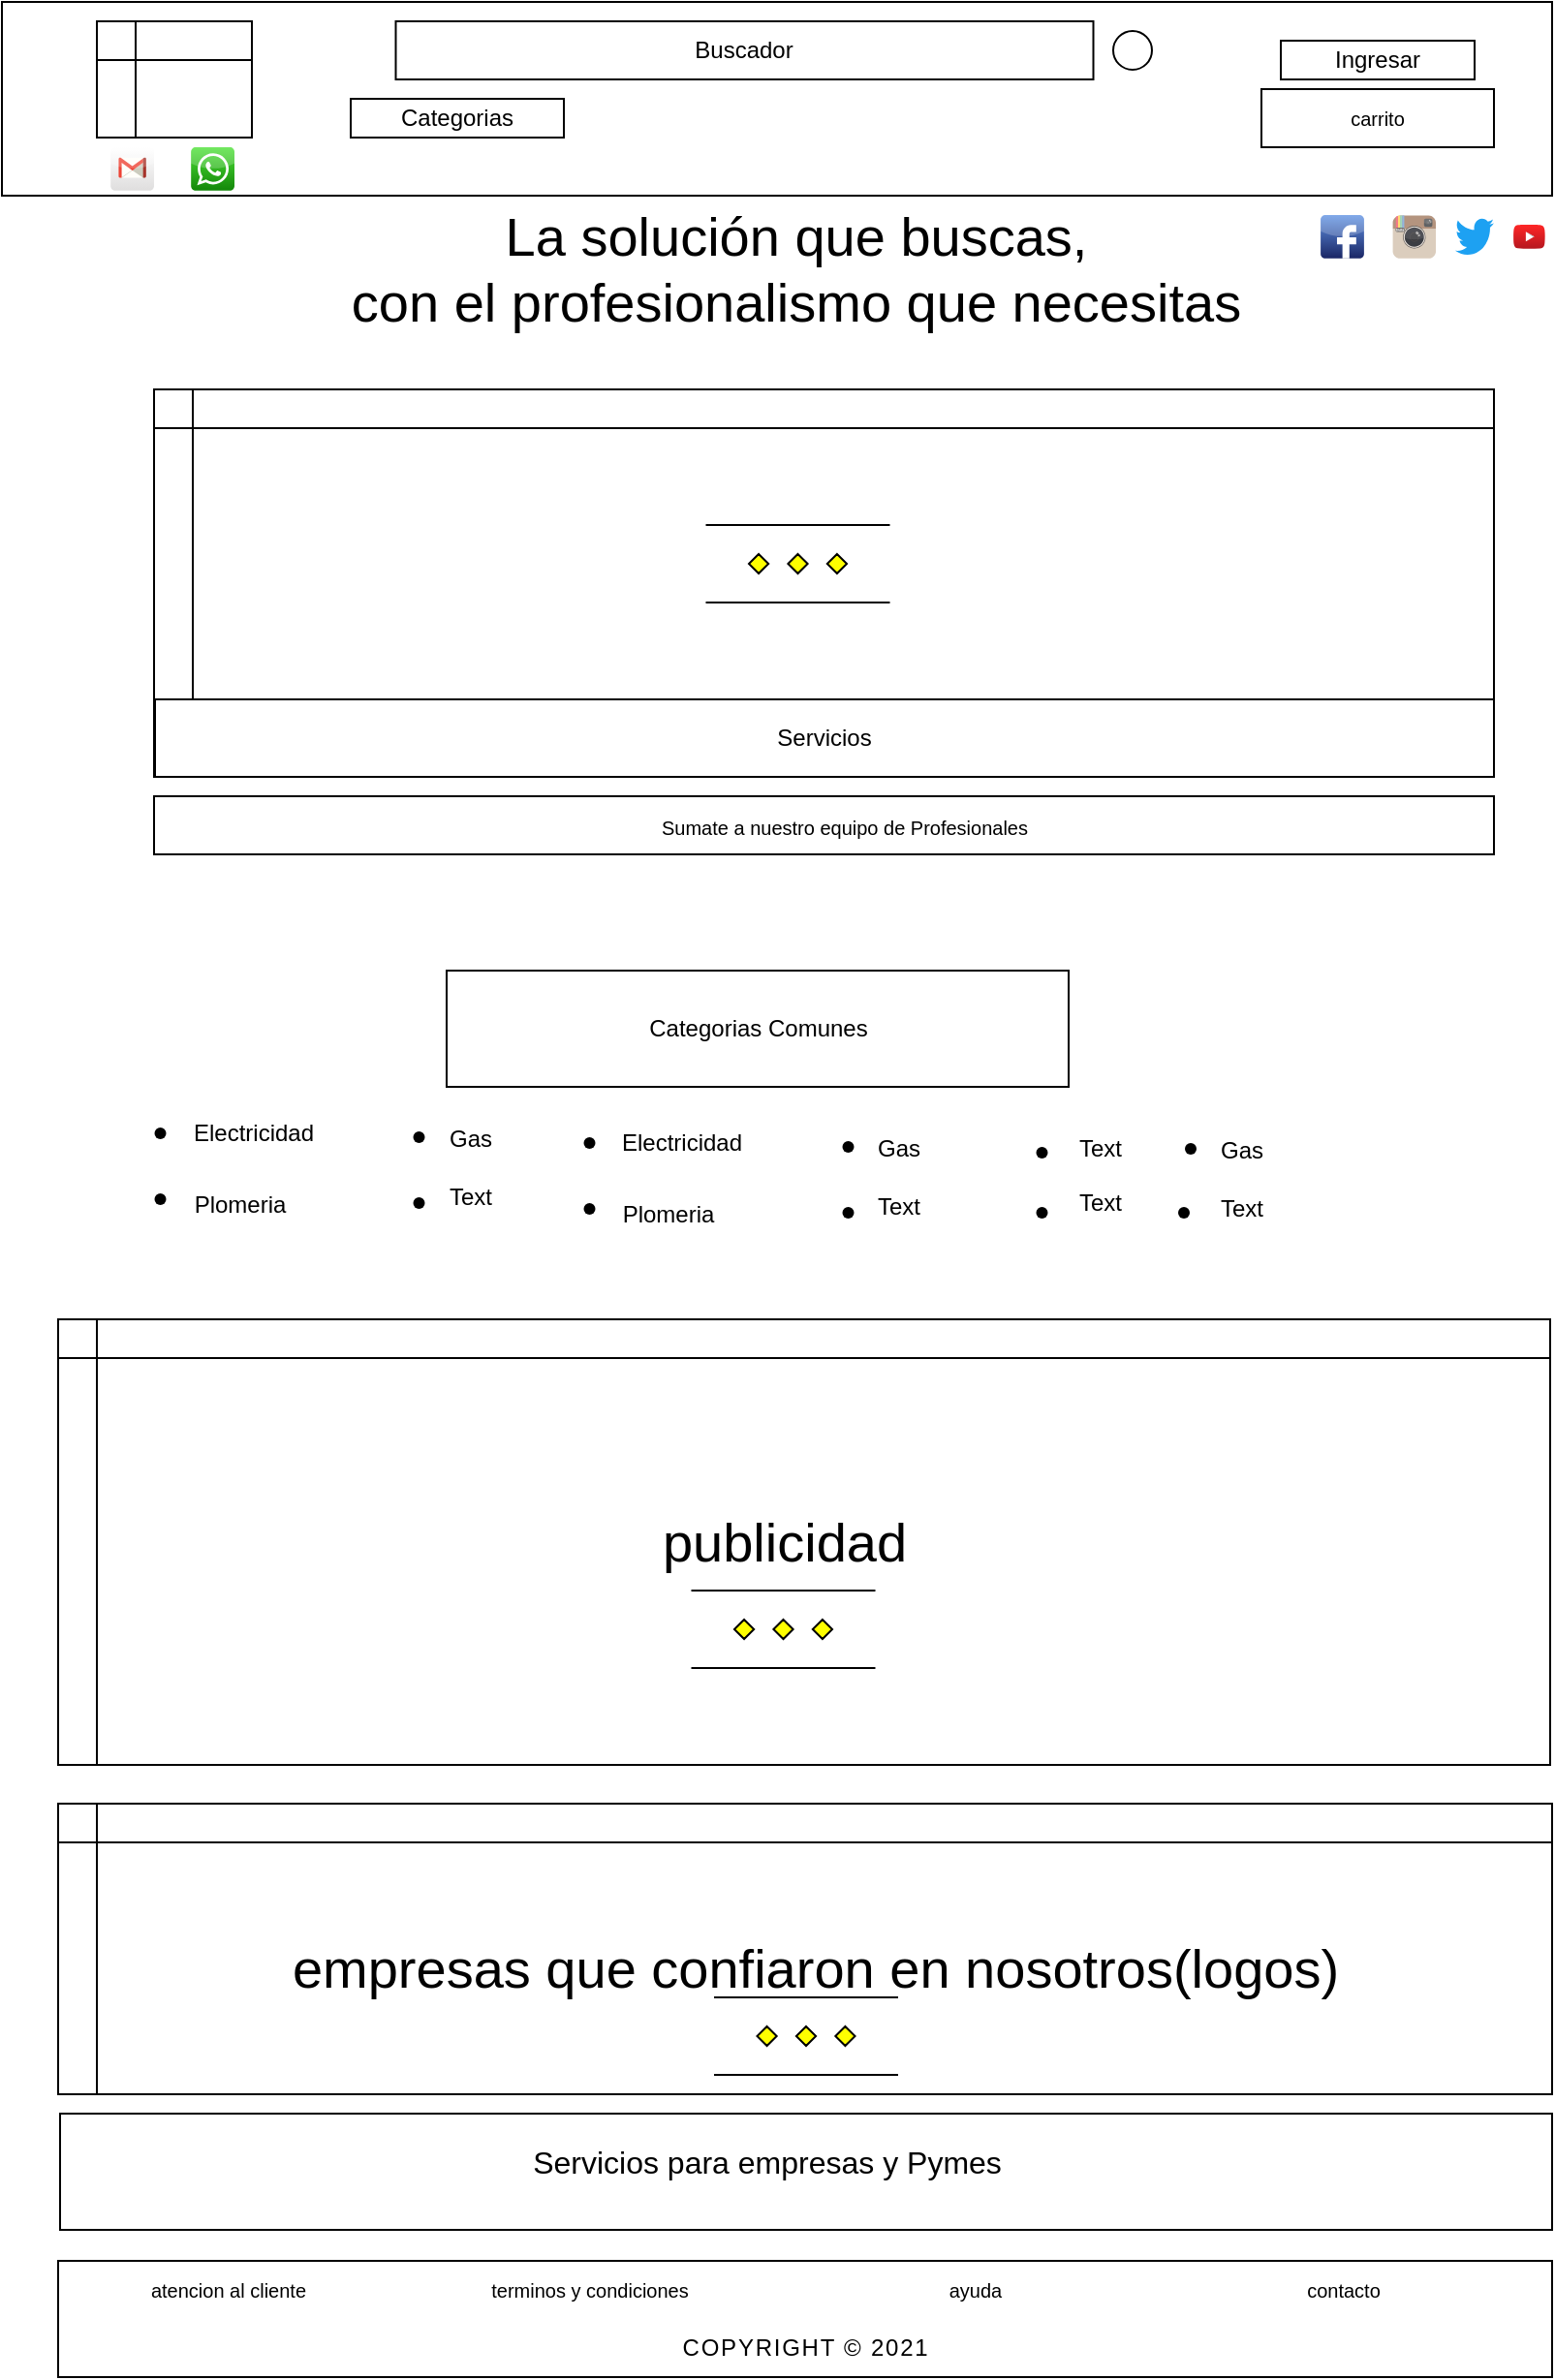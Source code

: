 <mxfile version="15.4.3" type="github" pages="3">
  <diagram id="lW1YxPfkAH3Dj3aIrs9M" name="Page-1">
    <mxGraphModel dx="1353" dy="737" grid="1" gridSize="10" guides="1" tooltips="1" connect="1" arrows="1" fold="1" page="1" pageScale="1" pageWidth="827" pageHeight="1169" math="0" shadow="0">
      <root>
        <mxCell id="0" />
        <mxCell id="1" parent="0" />
        <mxCell id="qO23w4fIbwavAa15gbbD-1" value="" style="rounded=0;whiteSpace=wrap;html=1;" vertex="1" parent="1">
          <mxGeometry width="800" height="100" as="geometry" />
        </mxCell>
        <mxCell id="qO23w4fIbwavAa15gbbD-3" value="Buscador" style="rounded=0;whiteSpace=wrap;html=1;" vertex="1" parent="1">
          <mxGeometry x="203.25" y="10" width="360" height="30" as="geometry" />
        </mxCell>
        <mxCell id="qO23w4fIbwavAa15gbbD-4" value="" style="shape=internalStorage;whiteSpace=wrap;html=1;backgroundOutline=1;" vertex="1" parent="1">
          <mxGeometry x="49" y="10" width="80" height="60" as="geometry" />
        </mxCell>
        <UserObject label="Categorias" treeRoot="1" id="qO23w4fIbwavAa15gbbD-9">
          <mxCell style="whiteSpace=wrap;html=1;align=center;treeFolding=1;treeMoving=1;newEdgeStyle={&quot;edgeStyle&quot;:&quot;elbowEdgeStyle&quot;,&quot;startArrow&quot;:&quot;none&quot;,&quot;endArrow&quot;:&quot;none&quot;};" vertex="1" parent="1">
            <mxGeometry x="180" y="50" width="110" height="20" as="geometry" />
          </mxCell>
        </UserObject>
        <UserObject label="Ingresar" treeRoot="1" id="qO23w4fIbwavAa15gbbD-11">
          <mxCell style="whiteSpace=wrap;html=1;align=center;treeFolding=1;treeMoving=1;newEdgeStyle={&quot;edgeStyle&quot;:&quot;elbowEdgeStyle&quot;,&quot;startArrow&quot;:&quot;none&quot;,&quot;endArrow&quot;:&quot;none&quot;};" vertex="1" parent="1">
            <mxGeometry x="660" y="20" width="100" height="20" as="geometry" />
          </mxCell>
        </UserObject>
        <mxCell id="qO23w4fIbwavAa15gbbD-12" value="" style="ellipse;whiteSpace=wrap;html=1;aspect=fixed;" vertex="1" parent="1">
          <mxGeometry x="573.5" y="15" width="20" height="20" as="geometry" />
        </mxCell>
        <mxCell id="qO23w4fIbwavAa15gbbD-13" value="" style="shape=internalStorage;whiteSpace=wrap;html=1;backgroundOutline=1;" vertex="1" parent="1">
          <mxGeometry x="78.5" y="200" width="691.5" height="200" as="geometry" />
        </mxCell>
        <UserObject label="Servicios" treeRoot="1" id="qO23w4fIbwavAa15gbbD-21">
          <mxCell style="whiteSpace=wrap;html=1;align=center;treeFolding=1;treeMoving=1;newEdgeStyle={&quot;edgeStyle&quot;:&quot;elbowEdgeStyle&quot;,&quot;startArrow&quot;:&quot;none&quot;,&quot;endArrow&quot;:&quot;none&quot;};" vertex="1" parent="1">
            <mxGeometry x="79" y="360" width="691" height="40" as="geometry" />
          </mxCell>
        </UserObject>
        <UserObject label="Categorias Comunes" treeRoot="1" id="qO23w4fIbwavAa15gbbD-23">
          <mxCell style="whiteSpace=wrap;html=1;align=center;treeFolding=1;treeMoving=1;newEdgeStyle={&quot;edgeStyle&quot;:&quot;elbowEdgeStyle&quot;,&quot;startArrow&quot;:&quot;none&quot;,&quot;endArrow&quot;:&quot;none&quot;};" vertex="1" parent="1">
            <mxGeometry x="229.5" y="500" width="321" height="60" as="geometry" />
          </mxCell>
        </UserObject>
        <mxCell id="qO23w4fIbwavAa15gbbD-73" value="" style="shape=waypoint;sketch=0;fillStyle=solid;size=6;pointerEvents=1;points=[];fillColor=none;resizable=0;rotatable=0;perimeter=centerPerimeter;snapToPoint=1;" vertex="1" parent="1">
          <mxGeometry x="195.25" y="566" width="40" height="40" as="geometry" />
        </mxCell>
        <mxCell id="qO23w4fIbwavAa15gbbD-74" value="Text" style="text;html=1;strokeColor=none;fillColor=none;align=center;verticalAlign=middle;whiteSpace=wrap;rounded=0;" vertex="1" parent="1">
          <mxGeometry x="191.75" y="602" width="100" height="30" as="geometry" />
        </mxCell>
        <mxCell id="qO23w4fIbwavAa15gbbD-75" value="" style="shape=waypoint;sketch=0;fillStyle=solid;size=6;pointerEvents=1;points=[];fillColor=none;resizable=0;rotatable=0;perimeter=centerPerimeter;snapToPoint=1;" vertex="1" parent="1">
          <mxGeometry x="195.25" y="600" width="40" height="40" as="geometry" />
        </mxCell>
        <mxCell id="qO23w4fIbwavAa15gbbD-76" value="Electricidad" style="text;html=1;strokeColor=none;fillColor=none;align=center;verticalAlign=middle;whiteSpace=wrap;rounded=0;" vertex="1" parent="1">
          <mxGeometry x="79.75" y="569" width="100" height="30" as="geometry" />
        </mxCell>
        <mxCell id="qO23w4fIbwavAa15gbbD-77" value="" style="shape=waypoint;sketch=0;fillStyle=solid;size=6;pointerEvents=1;points=[];fillColor=none;resizable=0;rotatable=0;perimeter=centerPerimeter;snapToPoint=1;" vertex="1" parent="1">
          <mxGeometry x="61.75" y="564" width="40" height="40" as="geometry" />
        </mxCell>
        <mxCell id="qO23w4fIbwavAa15gbbD-78" value="" style="shape=waypoint;sketch=0;fillStyle=solid;size=6;pointerEvents=1;points=[];fillColor=none;resizable=0;rotatable=0;perimeter=centerPerimeter;snapToPoint=1;" vertex="1" parent="1">
          <mxGeometry x="61.75" y="598" width="40" height="40" as="geometry" />
        </mxCell>
        <mxCell id="qO23w4fIbwavAa15gbbD-79" value="Plomeria" style="text;html=1;strokeColor=none;fillColor=none;align=center;verticalAlign=middle;whiteSpace=wrap;rounded=0;" vertex="1" parent="1">
          <mxGeometry x="72.75" y="602" width="100" height="38" as="geometry" />
        </mxCell>
        <mxCell id="qO23w4fIbwavAa15gbbD-80" value="Gas" style="text;html=1;strokeColor=none;fillColor=none;align=center;verticalAlign=middle;whiteSpace=wrap;rounded=0;" vertex="1" parent="1">
          <mxGeometry x="191.75" y="572" width="100" height="30" as="geometry" />
        </mxCell>
        <mxCell id="qO23w4fIbwavAa15gbbD-89" value="" style="shape=internalStorage;whiteSpace=wrap;html=1;backgroundOutline=1;" vertex="1" parent="1">
          <mxGeometry x="29" y="680" width="770" height="230" as="geometry" />
        </mxCell>
        <mxCell id="qO23w4fIbwavAa15gbbD-90" value="&lt;font style=&quot;font-size: 28px&quot;&gt;La solución que buscas,&lt;br&gt;con el profesionalismo que necesitas&lt;br&gt;&lt;br&gt;&lt;/font&gt;" style="text;html=1;strokeColor=none;fillColor=none;align=center;verticalAlign=middle;whiteSpace=wrap;rounded=0;strokeWidth=4;" vertex="1" parent="1">
          <mxGeometry x="160" y="140" width="500" height="30" as="geometry" />
        </mxCell>
        <mxCell id="qO23w4fIbwavAa15gbbD-91" value="publicidad" style="text;html=1;strokeColor=none;fillColor=none;align=center;verticalAlign=middle;whiteSpace=wrap;rounded=0;fontSize=28;" vertex="1" parent="1">
          <mxGeometry x="373.5" y="780" width="60" height="30" as="geometry" />
        </mxCell>
        <mxCell id="qO23w4fIbwavAa15gbbD-92" value="" style="shape=internalStorage;whiteSpace=wrap;html=1;backgroundOutline=1;" vertex="1" parent="1">
          <mxGeometry x="29" y="930" width="771" height="150" as="geometry" />
        </mxCell>
        <mxCell id="qO23w4fIbwavAa15gbbD-94" value="empresas que confiaron en nosotros(logos)" style="text;html=1;strokeColor=none;fillColor=none;align=center;verticalAlign=middle;whiteSpace=wrap;rounded=0;fontSize=28;" vertex="1" parent="1">
          <mxGeometry x="120" y="1000" width="600" height="30" as="geometry" />
        </mxCell>
        <mxCell id="qO23w4fIbwavAa15gbbD-96" style="edgeStyle=orthogonalEdgeStyle;rounded=0;orthogonalLoop=1;jettySize=auto;html=1;exitX=0.5;exitY=1;exitDx=0;exitDy=0;fontSize=28;" edge="1" parent="1" source="qO23w4fIbwavAa15gbbD-11" target="qO23w4fIbwavAa15gbbD-11">
          <mxGeometry relative="1" as="geometry" />
        </mxCell>
        <mxCell id="qO23w4fIbwavAa15gbbD-101" value="" style="rounded=0;whiteSpace=wrap;html=1;fontSize=10;strokeWidth=1;" vertex="1" parent="1">
          <mxGeometry x="650" y="45" width="120" height="30" as="geometry" />
        </mxCell>
        <mxCell id="qO23w4fIbwavAa15gbbD-102" value="carrito" style="text;html=1;strokeColor=none;fillColor=none;align=center;verticalAlign=middle;whiteSpace=wrap;rounded=0;fontSize=10;" vertex="1" parent="1">
          <mxGeometry x="680" y="45" width="60" height="30" as="geometry" />
        </mxCell>
        <mxCell id="qO23w4fIbwavAa15gbbD-103" value="" style="rounded=0;whiteSpace=wrap;html=1;fontSize=10;strokeWidth=1;" vertex="1" parent="1">
          <mxGeometry x="29" y="1166" width="771" height="60" as="geometry" />
        </mxCell>
        <mxCell id="qO23w4fIbwavAa15gbbD-104" value="" style="rounded=0;whiteSpace=wrap;html=1;fontSize=10;strokeWidth=1;" vertex="1" parent="1">
          <mxGeometry x="78.5" y="410" width="691.5" height="30" as="geometry" />
        </mxCell>
        <mxCell id="qO23w4fIbwavAa15gbbD-106" value="Sumate a nuestro equipo de Profesionales" style="text;html=1;strokeColor=none;fillColor=none;align=center;verticalAlign=middle;whiteSpace=wrap;rounded=0;fontSize=10;" vertex="1" parent="1">
          <mxGeometry x="110" y="411" width="650" height="30" as="geometry" />
        </mxCell>
        <mxCell id="qO23w4fIbwavAa15gbbD-108" value="" style="shape=waypoint;sketch=0;fillStyle=solid;size=6;pointerEvents=1;points=[];fillColor=none;resizable=0;rotatable=0;perimeter=centerPerimeter;snapToPoint=1;" vertex="1" parent="1">
          <mxGeometry x="416.75" y="571" width="40" height="40" as="geometry" />
        </mxCell>
        <mxCell id="qO23w4fIbwavAa15gbbD-109" value="Text" style="text;html=1;strokeColor=none;fillColor=none;align=center;verticalAlign=middle;whiteSpace=wrap;rounded=0;" vertex="1" parent="1">
          <mxGeometry x="413.25" y="607" width="100" height="30" as="geometry" />
        </mxCell>
        <mxCell id="qO23w4fIbwavAa15gbbD-110" value="" style="shape=waypoint;sketch=0;fillStyle=solid;size=6;pointerEvents=1;points=[];fillColor=none;resizable=0;rotatable=0;perimeter=centerPerimeter;snapToPoint=1;" vertex="1" parent="1">
          <mxGeometry x="416.75" y="605" width="40" height="40" as="geometry" />
        </mxCell>
        <mxCell id="qO23w4fIbwavAa15gbbD-111" value="Electricidad" style="text;html=1;strokeColor=none;fillColor=none;align=center;verticalAlign=middle;whiteSpace=wrap;rounded=0;" vertex="1" parent="1">
          <mxGeometry x="301.25" y="574" width="100" height="30" as="geometry" />
        </mxCell>
        <mxCell id="qO23w4fIbwavAa15gbbD-112" value="" style="shape=waypoint;sketch=0;fillStyle=solid;size=6;pointerEvents=1;points=[];fillColor=none;resizable=0;rotatable=0;perimeter=centerPerimeter;snapToPoint=1;" vertex="1" parent="1">
          <mxGeometry x="283.25" y="569" width="40" height="40" as="geometry" />
        </mxCell>
        <mxCell id="qO23w4fIbwavAa15gbbD-113" value="" style="shape=waypoint;sketch=0;fillStyle=solid;size=6;pointerEvents=1;points=[];fillColor=none;resizable=0;rotatable=0;perimeter=centerPerimeter;snapToPoint=1;" vertex="1" parent="1">
          <mxGeometry x="283.25" y="603" width="40" height="40" as="geometry" />
        </mxCell>
        <mxCell id="qO23w4fIbwavAa15gbbD-114" value="Plomeria" style="text;html=1;strokeColor=none;fillColor=none;align=center;verticalAlign=middle;whiteSpace=wrap;rounded=0;" vertex="1" parent="1">
          <mxGeometry x="294.25" y="607" width="100" height="38" as="geometry" />
        </mxCell>
        <mxCell id="qO23w4fIbwavAa15gbbD-115" value="Gas" style="text;html=1;strokeColor=none;fillColor=none;align=center;verticalAlign=middle;whiteSpace=wrap;rounded=0;" vertex="1" parent="1">
          <mxGeometry x="413.25" y="577" width="100" height="30" as="geometry" />
        </mxCell>
        <mxCell id="qO23w4fIbwavAa15gbbD-116" value="Text" style="text;html=1;strokeColor=none;fillColor=none;align=center;verticalAlign=middle;whiteSpace=wrap;rounded=0;" vertex="1" parent="1">
          <mxGeometry x="516.75" y="577" width="100" height="30" as="geometry" />
        </mxCell>
        <mxCell id="qO23w4fIbwavAa15gbbD-117" value="" style="shape=waypoint;sketch=0;fillStyle=solid;size=6;pointerEvents=1;points=[];fillColor=none;resizable=0;rotatable=0;perimeter=centerPerimeter;snapToPoint=1;" vertex="1" parent="1">
          <mxGeometry x="516.75" y="574" width="40" height="40" as="geometry" />
        </mxCell>
        <mxCell id="qO23w4fIbwavAa15gbbD-118" value="" style="shape=waypoint;sketch=0;fillStyle=solid;size=6;pointerEvents=1;points=[];fillColor=none;resizable=0;rotatable=0;perimeter=centerPerimeter;snapToPoint=1;" vertex="1" parent="1">
          <mxGeometry x="593.5" y="572" width="40" height="40" as="geometry" />
        </mxCell>
        <mxCell id="qO23w4fIbwavAa15gbbD-119" value="Text" style="text;html=1;strokeColor=none;fillColor=none;align=center;verticalAlign=middle;whiteSpace=wrap;rounded=0;" vertex="1" parent="1">
          <mxGeometry x="590" y="608" width="100" height="30" as="geometry" />
        </mxCell>
        <mxCell id="qO23w4fIbwavAa15gbbD-120" value="Gas" style="text;html=1;strokeColor=none;fillColor=none;align=center;verticalAlign=middle;whiteSpace=wrap;rounded=0;" vertex="1" parent="1">
          <mxGeometry x="590" y="578" width="100" height="30" as="geometry" />
        </mxCell>
        <mxCell id="qO23w4fIbwavAa15gbbD-121" value="" style="shape=waypoint;sketch=0;fillStyle=solid;size=6;pointerEvents=1;points=[];fillColor=none;resizable=0;rotatable=0;perimeter=centerPerimeter;snapToPoint=1;" vertex="1" parent="1">
          <mxGeometry x="516.75" y="605" width="40" height="40" as="geometry" />
        </mxCell>
        <mxCell id="qO23w4fIbwavAa15gbbD-122" value="Text" style="text;html=1;strokeColor=none;fillColor=none;align=center;verticalAlign=middle;whiteSpace=wrap;rounded=0;" vertex="1" parent="1">
          <mxGeometry x="516.75" y="605" width="100" height="30" as="geometry" />
        </mxCell>
        <mxCell id="qO23w4fIbwavAa15gbbD-123" value="" style="shape=waypoint;sketch=0;fillStyle=solid;size=6;pointerEvents=1;points=[];fillColor=none;resizable=0;rotatable=0;perimeter=centerPerimeter;snapToPoint=1;" vertex="1" parent="1">
          <mxGeometry x="590" y="605" width="40" height="40" as="geometry" />
        </mxCell>
        <mxCell id="qO23w4fIbwavAa15gbbD-124" value="atencion al cliente" style="text;html=1;strokeColor=none;fillColor=none;align=center;verticalAlign=middle;whiteSpace=wrap;rounded=0;fontSize=10;" vertex="1" parent="1">
          <mxGeometry x="61.75" y="1166" width="110" height="30" as="geometry" />
        </mxCell>
        <mxCell id="qO23w4fIbwavAa15gbbD-125" value="terminos y condiciones" style="text;html=1;strokeColor=none;fillColor=none;align=center;verticalAlign=middle;whiteSpace=wrap;rounded=0;fontSize=10;" vertex="1" parent="1">
          <mxGeometry x="245" y="1166" width="116.5" height="30" as="geometry" />
        </mxCell>
        <mxCell id="qO23w4fIbwavAa15gbbD-126" value="ayuda" style="text;html=1;strokeColor=none;fillColor=none;align=center;verticalAlign=middle;whiteSpace=wrap;rounded=0;fontSize=10;" vertex="1" parent="1">
          <mxGeometry x="443.75" y="1166" width="116.5" height="30" as="geometry" />
        </mxCell>
        <mxCell id="qO23w4fIbwavAa15gbbD-127" value="&lt;span style=&quot;font-family: &amp;#34;raleway&amp;#34; , sans-serif ; font-size: 12px ; letter-spacing: 0.88px ; text-transform: uppercase ; background-color: rgb(255 , 255 , 255)&quot;&gt;COPYRIGHT © 2021&lt;/span&gt;" style="text;html=1;strokeColor=none;fillColor=none;align=center;verticalAlign=middle;whiteSpace=wrap;rounded=0;fontSize=10;" vertex="1" parent="1">
          <mxGeometry x="260" y="1196" width="310" height="30" as="geometry" />
        </mxCell>
        <mxCell id="qO23w4fIbwavAa15gbbD-134" value="" style="shape=waypoint;sketch=0;fillStyle=solid;size=6;pointerEvents=1;points=[];fillColor=none;resizable=0;rotatable=0;perimeter=centerPerimeter;snapToPoint=1;fontSize=10;fontColor=#000000;strokeWidth=1;" vertex="1" parent="1">
          <mxGeometry x="363.25" y="820" width="40" height="40" as="geometry" />
        </mxCell>
        <mxCell id="qO23w4fIbwavAa15gbbD-135" value="" style="shape=waypoint;sketch=0;fillStyle=solid;size=6;pointerEvents=1;points=[];fillColor=none;resizable=0;rotatable=0;perimeter=centerPerimeter;snapToPoint=1;fontSize=10;fontColor=#000000;strokeWidth=1;" vertex="1" parent="1">
          <mxGeometry x="383.25" y="820" width="40" height="40" as="geometry" />
        </mxCell>
        <mxCell id="qO23w4fIbwavAa15gbbD-136" value="" style="shape=waypoint;sketch=0;fillStyle=solid;size=6;pointerEvents=1;points=[];fillColor=none;resizable=0;rotatable=0;perimeter=centerPerimeter;snapToPoint=1;fontSize=10;fontColor=#000000;strokeWidth=1;" vertex="1" parent="1">
          <mxGeometry x="403.75" y="820" width="40" height="40" as="geometry" />
        </mxCell>
        <mxCell id="qO23w4fIbwavAa15gbbD-137" value="" style="shape=waypoint;sketch=0;fillStyle=solid;size=6;pointerEvents=1;points=[];fillColor=none;resizable=0;rotatable=0;perimeter=centerPerimeter;snapToPoint=1;fontSize=10;fontColor=#000000;strokeWidth=1;" vertex="1" parent="1">
          <mxGeometry x="374.25" y="1030" width="40" height="40" as="geometry" />
        </mxCell>
        <mxCell id="qO23w4fIbwavAa15gbbD-138" value="" style="shape=waypoint;sketch=0;fillStyle=solid;size=6;pointerEvents=1;points=[];fillColor=none;resizable=0;rotatable=0;perimeter=centerPerimeter;snapToPoint=1;fontSize=10;fontColor=#000000;strokeWidth=1;" vertex="1" parent="1">
          <mxGeometry x="394.25" y="1030" width="40" height="40" as="geometry" />
        </mxCell>
        <mxCell id="qO23w4fIbwavAa15gbbD-139" value="" style="shape=waypoint;sketch=0;fillStyle=solid;size=6;pointerEvents=1;points=[];fillColor=none;resizable=0;rotatable=0;perimeter=centerPerimeter;snapToPoint=1;fontSize=10;fontColor=#000000;strokeWidth=1;" vertex="1" parent="1">
          <mxGeometry x="414.75" y="1030" width="40" height="40" as="geometry" />
        </mxCell>
        <mxCell id="qO23w4fIbwavAa15gbbD-143" value="" style="dashed=0;outlineConnect=0;html=1;align=center;labelPosition=center;verticalLabelPosition=bottom;verticalAlign=top;shape=mxgraph.weblogos.youtube_2;fillColor=#FF2626;gradientColor=#B5171F;fontSize=10;fontColor=#000000;strokeWidth=1;" vertex="1" parent="1">
          <mxGeometry x="780" y="114.9" width="16.4" height="12.6" as="geometry" />
        </mxCell>
        <mxCell id="qO23w4fIbwavAa15gbbD-144" value="" style="dashed=0;outlineConnect=0;html=1;align=center;labelPosition=center;verticalLabelPosition=bottom;verticalAlign=top;shape=mxgraph.weblogos.twitter;fillColor=#1DA1F2;strokeColor=none;fontSize=10;fontColor=#000000;" vertex="1" parent="1">
          <mxGeometry x="750" y="111.3" width="20" height="20" as="geometry" />
        </mxCell>
        <mxCell id="qO23w4fIbwavAa15gbbD-145" value="" style="dashed=0;outlineConnect=0;html=1;align=center;labelPosition=center;verticalLabelPosition=bottom;verticalAlign=top;shape=mxgraph.weblogos.instagram;fillColor=#6FC0E4;gradientColor=#1E305B;fontSize=10;fontColor=#000000;strokeWidth=1;" vertex="1" parent="1">
          <mxGeometry x="717.8" y="110.2" width="22.2" height="22.2" as="geometry" />
        </mxCell>
        <mxCell id="qO23w4fIbwavAa15gbbD-146" value="" style="dashed=0;outlineConnect=0;html=1;align=center;labelPosition=center;verticalLabelPosition=bottom;verticalAlign=top;shape=mxgraph.webicons.facebook;fillColor=#6294E4;gradientColor=#1A2665;fontSize=10;fontColor=#000000;strokeWidth=1;" vertex="1" parent="1">
          <mxGeometry x="680.55" y="110.0" width="22.4" height="22.4" as="geometry" />
        </mxCell>
        <mxCell id="qO23w4fIbwavAa15gbbD-147" value="" style="dashed=0;outlineConnect=0;html=1;align=center;labelPosition=center;verticalLabelPosition=bottom;verticalAlign=top;shape=mxgraph.webicons.gmail;gradientColor=#DFDEDE;fontSize=10;fontColor=#000000;strokeWidth=1;" vertex="1" parent="1">
          <mxGeometry x="56.1" y="75" width="22.4" height="22.4" as="geometry" />
        </mxCell>
        <mxCell id="qO23w4fIbwavAa15gbbD-148" value="contacto" style="text;html=1;strokeColor=none;fillColor=none;align=center;verticalAlign=middle;whiteSpace=wrap;rounded=0;fontSize=10;" vertex="1" parent="1">
          <mxGeometry x="633.5" y="1166" width="116.5" height="30" as="geometry" />
        </mxCell>
        <mxCell id="qO23w4fIbwavAa15gbbD-149" value="" style="dashed=0;outlineConnect=0;html=1;align=center;labelPosition=center;verticalLabelPosition=bottom;verticalAlign=top;shape=mxgraph.webicons.whatsapp;fillColor=#4FE238;gradientColor=#138709;fontSize=10;fontColor=#000000;strokeWidth=1;" vertex="1" parent="1">
          <mxGeometry x="97.6" y="75.0" width="22.4" height="22.4" as="geometry" />
        </mxCell>
        <mxCell id="8LR7zrBz_CfeQu4b0L-g-1" value="" style="verticalLabelPosition=bottom;verticalAlign=top;html=1;shape=mxgraph.flowchart.parallel_mode;pointerEvents=1;fontSize=16;fontColor=#000000;strokeWidth=1;" vertex="1" parent="1">
          <mxGeometry x="363.25" y="270" width="95" height="40" as="geometry" />
        </mxCell>
        <mxCell id="8LR7zrBz_CfeQu4b0L-g-2" value="" style="verticalLabelPosition=bottom;verticalAlign=top;html=1;shape=mxgraph.flowchart.parallel_mode;pointerEvents=1;fontSize=16;fontColor=#000000;strokeWidth=1;" vertex="1" parent="1">
          <mxGeometry x="355.75" y="820" width="95" height="40" as="geometry" />
        </mxCell>
        <mxCell id="8LR7zrBz_CfeQu4b0L-g-3" value="" style="verticalLabelPosition=bottom;verticalAlign=top;html=1;shape=mxgraph.flowchart.parallel_mode;pointerEvents=1;fontSize=16;fontColor=#000000;strokeWidth=1;" vertex="1" parent="1">
          <mxGeometry x="367.5" y="1030" width="95" height="40" as="geometry" />
        </mxCell>
        <mxCell id="snZKBpyY86nWICw4faWr-1" value="" style="rounded=0;whiteSpace=wrap;html=1;fontSize=16;fontColor=#000000;strokeWidth=1;" vertex="1" parent="1">
          <mxGeometry x="30" y="1090" width="770" height="60" as="geometry" />
        </mxCell>
        <mxCell id="snZKBpyY86nWICw4faWr-2" value="Servicios para empresas y Pymes" style="text;html=1;strokeColor=none;fillColor=none;align=center;verticalAlign=middle;whiteSpace=wrap;rounded=0;fontSize=16;fontColor=#000000;" vertex="1" parent="1">
          <mxGeometry x="78.5" y="1100" width="631.5" height="30" as="geometry" />
        </mxCell>
      </root>
    </mxGraphModel>
  </diagram>
  <diagram name="detalleDeProducto" id="Nvq8hkhTAsJNFpKTfE6z">
    <mxGraphModel dx="2180" dy="737" grid="1" gridSize="10" guides="1" tooltips="1" connect="1" arrows="1" fold="1" page="1" pageScale="1" pageWidth="827" pageHeight="1169" math="0" shadow="0">
      <root>
        <mxCell id="kYM8DjDP68Plctf1Hpr4-0" />
        <mxCell id="kYM8DjDP68Plctf1Hpr4-1" parent="kYM8DjDP68Plctf1Hpr4-0" />
        <mxCell id="moNcnZf670vWW47aLsmv-2" value="" style="rounded=0;whiteSpace=wrap;html=1;fontSize=26;fontColor=#000000;strokeWidth=1;" vertex="1" parent="kYM8DjDP68Plctf1Hpr4-1">
          <mxGeometry x="317.81" y="370" width="480" height="80" as="geometry" />
        </mxCell>
        <mxCell id="kYM8DjDP68Plctf1Hpr4-2" value="" style="rounded=0;whiteSpace=wrap;html=1;" vertex="1" parent="kYM8DjDP68Plctf1Hpr4-1">
          <mxGeometry width="800" height="100" as="geometry" />
        </mxCell>
        <mxCell id="kYM8DjDP68Plctf1Hpr4-3" value="Buscador" style="rounded=0;whiteSpace=wrap;html=1;" vertex="1" parent="kYM8DjDP68Plctf1Hpr4-1">
          <mxGeometry x="203.25" y="10" width="360" height="30" as="geometry" />
        </mxCell>
        <mxCell id="kYM8DjDP68Plctf1Hpr4-4" value="" style="shape=internalStorage;whiteSpace=wrap;html=1;backgroundOutline=1;" vertex="1" parent="kYM8DjDP68Plctf1Hpr4-1">
          <mxGeometry x="49" y="10" width="80" height="60" as="geometry" />
        </mxCell>
        <UserObject label="Categorias" treeRoot="1" id="kYM8DjDP68Plctf1Hpr4-5">
          <mxCell style="whiteSpace=wrap;html=1;align=center;treeFolding=1;treeMoving=1;newEdgeStyle={&quot;edgeStyle&quot;:&quot;elbowEdgeStyle&quot;,&quot;startArrow&quot;:&quot;none&quot;,&quot;endArrow&quot;:&quot;none&quot;};" vertex="1" parent="kYM8DjDP68Plctf1Hpr4-1">
            <mxGeometry x="180" y="50" width="110" height="20" as="geometry" />
          </mxCell>
        </UserObject>
        <UserObject label="Ingresar" treeRoot="1" id="kYM8DjDP68Plctf1Hpr4-6">
          <mxCell style="whiteSpace=wrap;html=1;align=center;treeFolding=1;treeMoving=1;newEdgeStyle={&quot;edgeStyle&quot;:&quot;elbowEdgeStyle&quot;,&quot;startArrow&quot;:&quot;none&quot;,&quot;endArrow&quot;:&quot;none&quot;};" vertex="1" parent="kYM8DjDP68Plctf1Hpr4-1">
            <mxGeometry x="660" y="20" width="100" height="20" as="geometry" />
          </mxCell>
        </UserObject>
        <mxCell id="kYM8DjDP68Plctf1Hpr4-7" value="" style="ellipse;whiteSpace=wrap;html=1;aspect=fixed;" vertex="1" parent="kYM8DjDP68Plctf1Hpr4-1">
          <mxGeometry x="573.5" y="15" width="20" height="20" as="geometry" />
        </mxCell>
        <UserObject label="Tambien te puede interesar" treeRoot="1" id="kYM8DjDP68Plctf1Hpr4-12">
          <mxCell style="whiteSpace=wrap;html=1;align=center;treeFolding=1;treeMoving=1;newEdgeStyle={&quot;edgeStyle&quot;:&quot;elbowEdgeStyle&quot;,&quot;startArrow&quot;:&quot;none&quot;,&quot;endArrow&quot;:&quot;none&quot;};" vertex="1" parent="kYM8DjDP68Plctf1Hpr4-1">
            <mxGeometry x="265.35" y="690" width="321" height="60" as="geometry" />
          </mxCell>
        </UserObject>
        <mxCell id="kYM8DjDP68Plctf1Hpr4-13" value="" style="shape=waypoint;sketch=0;fillStyle=solid;size=6;pointerEvents=1;points=[];fillColor=none;resizable=0;rotatable=0;perimeter=centerPerimeter;snapToPoint=1;" vertex="1" parent="kYM8DjDP68Plctf1Hpr4-1">
          <mxGeometry x="231.1" y="756" width="40" height="40" as="geometry" />
        </mxCell>
        <mxCell id="kYM8DjDP68Plctf1Hpr4-14" value="Text" style="text;html=1;strokeColor=none;fillColor=none;align=center;verticalAlign=middle;whiteSpace=wrap;rounded=0;" vertex="1" parent="kYM8DjDP68Plctf1Hpr4-1">
          <mxGeometry x="227.6" y="792" width="100" height="30" as="geometry" />
        </mxCell>
        <mxCell id="kYM8DjDP68Plctf1Hpr4-15" value="" style="shape=waypoint;sketch=0;fillStyle=solid;size=6;pointerEvents=1;points=[];fillColor=none;resizable=0;rotatable=0;perimeter=centerPerimeter;snapToPoint=1;" vertex="1" parent="kYM8DjDP68Plctf1Hpr4-1">
          <mxGeometry x="231.1" y="790" width="40" height="40" as="geometry" />
        </mxCell>
        <mxCell id="kYM8DjDP68Plctf1Hpr4-16" value="Electricidad" style="text;html=1;strokeColor=none;fillColor=none;align=center;verticalAlign=middle;whiteSpace=wrap;rounded=0;" vertex="1" parent="kYM8DjDP68Plctf1Hpr4-1">
          <mxGeometry x="115.6" y="759" width="100" height="30" as="geometry" />
        </mxCell>
        <mxCell id="kYM8DjDP68Plctf1Hpr4-17" value="" style="shape=waypoint;sketch=0;fillStyle=solid;size=6;pointerEvents=1;points=[];fillColor=none;resizable=0;rotatable=0;perimeter=centerPerimeter;snapToPoint=1;" vertex="1" parent="kYM8DjDP68Plctf1Hpr4-1">
          <mxGeometry x="97.6" y="754" width="40" height="40" as="geometry" />
        </mxCell>
        <mxCell id="kYM8DjDP68Plctf1Hpr4-18" value="" style="shape=waypoint;sketch=0;fillStyle=solid;size=6;pointerEvents=1;points=[];fillColor=none;resizable=0;rotatable=0;perimeter=centerPerimeter;snapToPoint=1;" vertex="1" parent="kYM8DjDP68Plctf1Hpr4-1">
          <mxGeometry x="97.6" y="788" width="40" height="40" as="geometry" />
        </mxCell>
        <mxCell id="kYM8DjDP68Plctf1Hpr4-19" value="Plomeria" style="text;html=1;strokeColor=none;fillColor=none;align=center;verticalAlign=middle;whiteSpace=wrap;rounded=0;" vertex="1" parent="kYM8DjDP68Plctf1Hpr4-1">
          <mxGeometry x="108.6" y="792" width="100" height="38" as="geometry" />
        </mxCell>
        <mxCell id="kYM8DjDP68Plctf1Hpr4-20" value="Gas" style="text;html=1;strokeColor=none;fillColor=none;align=center;verticalAlign=middle;whiteSpace=wrap;rounded=0;" vertex="1" parent="kYM8DjDP68Plctf1Hpr4-1">
          <mxGeometry x="227.6" y="762" width="100" height="30" as="geometry" />
        </mxCell>
        <mxCell id="kYM8DjDP68Plctf1Hpr4-21" value="" style="shape=internalStorage;whiteSpace=wrap;html=1;backgroundOutline=1;" vertex="1" parent="kYM8DjDP68Plctf1Hpr4-1">
          <mxGeometry x="30" y="850" width="770" height="230" as="geometry" />
        </mxCell>
        <mxCell id="kYM8DjDP68Plctf1Hpr4-22" value="&lt;font style=&quot;font-size: 19px&quot;&gt;La solución que buscas,&lt;br&gt;con el profesionalismo que necesitas&lt;br&gt;&lt;br&gt;&lt;/font&gt;" style="text;html=1;strokeColor=none;fillColor=none;align=center;verticalAlign=middle;whiteSpace=wrap;rounded=0;strokeWidth=4;" vertex="1" parent="kYM8DjDP68Plctf1Hpr4-1">
          <mxGeometry x="100" y="140" width="560" height="30" as="geometry" />
        </mxCell>
        <mxCell id="kYM8DjDP68Plctf1Hpr4-23" value="publicidad" style="text;html=1;strokeColor=none;fillColor=none;align=center;verticalAlign=middle;whiteSpace=wrap;rounded=0;fontSize=28;" vertex="1" parent="kYM8DjDP68Plctf1Hpr4-1">
          <mxGeometry x="374.5" y="950" width="60" height="30" as="geometry" />
        </mxCell>
        <mxCell id="kYM8DjDP68Plctf1Hpr4-26" style="edgeStyle=orthogonalEdgeStyle;rounded=0;orthogonalLoop=1;jettySize=auto;html=1;exitX=0.5;exitY=1;exitDx=0;exitDy=0;fontSize=28;" edge="1" parent="kYM8DjDP68Plctf1Hpr4-1" source="kYM8DjDP68Plctf1Hpr4-6" target="kYM8DjDP68Plctf1Hpr4-6">
          <mxGeometry relative="1" as="geometry" />
        </mxCell>
        <mxCell id="kYM8DjDP68Plctf1Hpr4-27" value="" style="rounded=0;whiteSpace=wrap;html=1;fontSize=10;strokeWidth=1;" vertex="1" parent="kYM8DjDP68Plctf1Hpr4-1">
          <mxGeometry x="650" y="45" width="120" height="30" as="geometry" />
        </mxCell>
        <mxCell id="kYM8DjDP68Plctf1Hpr4-28" value="carrito" style="text;html=1;strokeColor=none;fillColor=none;align=center;verticalAlign=middle;whiteSpace=wrap;rounded=0;fontSize=10;" vertex="1" parent="kYM8DjDP68Plctf1Hpr4-1">
          <mxGeometry x="680" y="45" width="60" height="30" as="geometry" />
        </mxCell>
        <mxCell id="kYM8DjDP68Plctf1Hpr4-29" value="" style="rounded=0;whiteSpace=wrap;html=1;fontSize=10;strokeWidth=1;" vertex="1" parent="kYM8DjDP68Plctf1Hpr4-1">
          <mxGeometry x="29" y="1100" width="771" height="60" as="geometry" />
        </mxCell>
        <mxCell id="kYM8DjDP68Plctf1Hpr4-34" value="" style="shape=waypoint;sketch=0;fillStyle=solid;size=6;pointerEvents=1;points=[];fillColor=none;resizable=0;rotatable=0;perimeter=centerPerimeter;snapToPoint=1;" vertex="1" parent="kYM8DjDP68Plctf1Hpr4-1">
          <mxGeometry x="452.6" y="761" width="40" height="40" as="geometry" />
        </mxCell>
        <mxCell id="kYM8DjDP68Plctf1Hpr4-35" value="Text" style="text;html=1;strokeColor=none;fillColor=none;align=center;verticalAlign=middle;whiteSpace=wrap;rounded=0;" vertex="1" parent="kYM8DjDP68Plctf1Hpr4-1">
          <mxGeometry x="449.1" y="797" width="100" height="30" as="geometry" />
        </mxCell>
        <mxCell id="kYM8DjDP68Plctf1Hpr4-36" value="" style="shape=waypoint;sketch=0;fillStyle=solid;size=6;pointerEvents=1;points=[];fillColor=none;resizable=0;rotatable=0;perimeter=centerPerimeter;snapToPoint=1;" vertex="1" parent="kYM8DjDP68Plctf1Hpr4-1">
          <mxGeometry x="452.6" y="795" width="40" height="40" as="geometry" />
        </mxCell>
        <mxCell id="kYM8DjDP68Plctf1Hpr4-37" value="Electricidad" style="text;html=1;strokeColor=none;fillColor=none;align=center;verticalAlign=middle;whiteSpace=wrap;rounded=0;" vertex="1" parent="kYM8DjDP68Plctf1Hpr4-1">
          <mxGeometry x="337.1" y="764" width="100" height="30" as="geometry" />
        </mxCell>
        <mxCell id="kYM8DjDP68Plctf1Hpr4-38" value="" style="shape=waypoint;sketch=0;fillStyle=solid;size=6;pointerEvents=1;points=[];fillColor=none;resizable=0;rotatable=0;perimeter=centerPerimeter;snapToPoint=1;" vertex="1" parent="kYM8DjDP68Plctf1Hpr4-1">
          <mxGeometry x="319.1" y="759" width="40" height="40" as="geometry" />
        </mxCell>
        <mxCell id="kYM8DjDP68Plctf1Hpr4-39" value="" style="shape=waypoint;sketch=0;fillStyle=solid;size=6;pointerEvents=1;points=[];fillColor=none;resizable=0;rotatable=0;perimeter=centerPerimeter;snapToPoint=1;" vertex="1" parent="kYM8DjDP68Plctf1Hpr4-1">
          <mxGeometry x="319.1" y="793" width="40" height="40" as="geometry" />
        </mxCell>
        <mxCell id="kYM8DjDP68Plctf1Hpr4-40" value="Plomeria" style="text;html=1;strokeColor=none;fillColor=none;align=center;verticalAlign=middle;whiteSpace=wrap;rounded=0;" vertex="1" parent="kYM8DjDP68Plctf1Hpr4-1">
          <mxGeometry x="330.1" y="797" width="100" height="38" as="geometry" />
        </mxCell>
        <mxCell id="kYM8DjDP68Plctf1Hpr4-41" value="Gas" style="text;html=1;strokeColor=none;fillColor=none;align=center;verticalAlign=middle;whiteSpace=wrap;rounded=0;" vertex="1" parent="kYM8DjDP68Plctf1Hpr4-1">
          <mxGeometry x="449.1" y="767" width="100" height="30" as="geometry" />
        </mxCell>
        <mxCell id="kYM8DjDP68Plctf1Hpr4-42" value="Text" style="text;html=1;strokeColor=none;fillColor=none;align=center;verticalAlign=middle;whiteSpace=wrap;rounded=0;" vertex="1" parent="kYM8DjDP68Plctf1Hpr4-1">
          <mxGeometry x="552.6" y="767" width="100" height="30" as="geometry" />
        </mxCell>
        <mxCell id="kYM8DjDP68Plctf1Hpr4-43" value="" style="shape=waypoint;sketch=0;fillStyle=solid;size=6;pointerEvents=1;points=[];fillColor=none;resizable=0;rotatable=0;perimeter=centerPerimeter;snapToPoint=1;" vertex="1" parent="kYM8DjDP68Plctf1Hpr4-1">
          <mxGeometry x="552.6" y="764" width="40" height="40" as="geometry" />
        </mxCell>
        <mxCell id="kYM8DjDP68Plctf1Hpr4-44" value="" style="shape=waypoint;sketch=0;fillStyle=solid;size=6;pointerEvents=1;points=[];fillColor=none;resizable=0;rotatable=0;perimeter=centerPerimeter;snapToPoint=1;" vertex="1" parent="kYM8DjDP68Plctf1Hpr4-1">
          <mxGeometry x="629.35" y="762" width="40" height="40" as="geometry" />
        </mxCell>
        <mxCell id="kYM8DjDP68Plctf1Hpr4-45" value="Text" style="text;html=1;strokeColor=none;fillColor=none;align=center;verticalAlign=middle;whiteSpace=wrap;rounded=0;" vertex="1" parent="kYM8DjDP68Plctf1Hpr4-1">
          <mxGeometry x="625.85" y="798" width="100" height="30" as="geometry" />
        </mxCell>
        <mxCell id="kYM8DjDP68Plctf1Hpr4-46" value="Gas" style="text;html=1;strokeColor=none;fillColor=none;align=center;verticalAlign=middle;whiteSpace=wrap;rounded=0;" vertex="1" parent="kYM8DjDP68Plctf1Hpr4-1">
          <mxGeometry x="625.85" y="768" width="100" height="30" as="geometry" />
        </mxCell>
        <mxCell id="kYM8DjDP68Plctf1Hpr4-47" value="" style="shape=waypoint;sketch=0;fillStyle=solid;size=6;pointerEvents=1;points=[];fillColor=none;resizable=0;rotatable=0;perimeter=centerPerimeter;snapToPoint=1;" vertex="1" parent="kYM8DjDP68Plctf1Hpr4-1">
          <mxGeometry x="552.6" y="795" width="40" height="40" as="geometry" />
        </mxCell>
        <mxCell id="kYM8DjDP68Plctf1Hpr4-48" value="Text" style="text;html=1;strokeColor=none;fillColor=none;align=center;verticalAlign=middle;whiteSpace=wrap;rounded=0;" vertex="1" parent="kYM8DjDP68Plctf1Hpr4-1">
          <mxGeometry x="552.6" y="795" width="100" height="30" as="geometry" />
        </mxCell>
        <mxCell id="kYM8DjDP68Plctf1Hpr4-49" value="" style="shape=waypoint;sketch=0;fillStyle=solid;size=6;pointerEvents=1;points=[];fillColor=none;resizable=0;rotatable=0;perimeter=centerPerimeter;snapToPoint=1;" vertex="1" parent="kYM8DjDP68Plctf1Hpr4-1">
          <mxGeometry x="625.85" y="795" width="40" height="40" as="geometry" />
        </mxCell>
        <mxCell id="kYM8DjDP68Plctf1Hpr4-50" value="atencion al cliente" style="text;html=1;strokeColor=none;fillColor=none;align=center;verticalAlign=middle;whiteSpace=wrap;rounded=0;fontSize=10;" vertex="1" parent="kYM8DjDP68Plctf1Hpr4-1">
          <mxGeometry x="61.75" y="1100" width="110" height="30" as="geometry" />
        </mxCell>
        <mxCell id="kYM8DjDP68Plctf1Hpr4-51" value="terminos y condiciones" style="text;html=1;strokeColor=none;fillColor=none;align=center;verticalAlign=middle;whiteSpace=wrap;rounded=0;fontSize=10;" vertex="1" parent="kYM8DjDP68Plctf1Hpr4-1">
          <mxGeometry x="244" y="1100" width="116.5" height="30" as="geometry" />
        </mxCell>
        <mxCell id="kYM8DjDP68Plctf1Hpr4-52" value="ayuda" style="text;html=1;strokeColor=none;fillColor=none;align=center;verticalAlign=middle;whiteSpace=wrap;rounded=0;fontSize=10;" vertex="1" parent="kYM8DjDP68Plctf1Hpr4-1">
          <mxGeometry x="417.75" y="1100" width="116.5" height="30" as="geometry" />
        </mxCell>
        <mxCell id="kYM8DjDP68Plctf1Hpr4-53" value="&lt;span style=&quot;font-family: &amp;#34;raleway&amp;#34; , sans-serif ; font-size: 12px ; letter-spacing: 0.88px ; text-transform: uppercase ; background-color: rgb(255 , 255 , 255)&quot;&gt;COPYRIGHT © 2021&lt;/span&gt;" style="text;html=1;strokeColor=none;fillColor=none;align=center;verticalAlign=middle;whiteSpace=wrap;rounded=0;fontSize=10;" vertex="1" parent="kYM8DjDP68Plctf1Hpr4-1">
          <mxGeometry x="260" y="1130" width="310" height="30" as="geometry" />
        </mxCell>
        <mxCell id="kYM8DjDP68Plctf1Hpr4-54" value="" style="shape=waypoint;sketch=0;fillStyle=solid;size=6;pointerEvents=1;points=[];fillColor=none;resizable=0;rotatable=0;perimeter=centerPerimeter;snapToPoint=1;fontSize=10;fontColor=#000000;strokeWidth=1;" vertex="1" parent="kYM8DjDP68Plctf1Hpr4-1">
          <mxGeometry x="364.25" y="990" width="40" height="40" as="geometry" />
        </mxCell>
        <mxCell id="kYM8DjDP68Plctf1Hpr4-55" value="" style="shape=waypoint;sketch=0;fillStyle=solid;size=6;pointerEvents=1;points=[];fillColor=none;resizable=0;rotatable=0;perimeter=centerPerimeter;snapToPoint=1;fontSize=10;fontColor=#000000;strokeWidth=1;" vertex="1" parent="kYM8DjDP68Plctf1Hpr4-1">
          <mxGeometry x="384.25" y="990" width="40" height="40" as="geometry" />
        </mxCell>
        <mxCell id="kYM8DjDP68Plctf1Hpr4-56" value="" style="shape=waypoint;sketch=0;fillStyle=solid;size=6;pointerEvents=1;points=[];fillColor=none;resizable=0;rotatable=0;perimeter=centerPerimeter;snapToPoint=1;fontSize=10;fontColor=#000000;strokeWidth=1;" vertex="1" parent="kYM8DjDP68Plctf1Hpr4-1">
          <mxGeometry x="404.75" y="990" width="40" height="40" as="geometry" />
        </mxCell>
        <mxCell id="kYM8DjDP68Plctf1Hpr4-60" value="" style="dashed=0;outlineConnect=0;html=1;align=center;labelPosition=center;verticalLabelPosition=bottom;verticalAlign=top;shape=mxgraph.weblogos.youtube_2;fillColor=#FF2626;gradientColor=#B5171F;fontSize=10;fontColor=#000000;strokeWidth=1;" vertex="1" parent="kYM8DjDP68Plctf1Hpr4-1">
          <mxGeometry x="780" y="114.9" width="16.4" height="12.6" as="geometry" />
        </mxCell>
        <mxCell id="kYM8DjDP68Plctf1Hpr4-61" value="" style="dashed=0;outlineConnect=0;html=1;align=center;labelPosition=center;verticalLabelPosition=bottom;verticalAlign=top;shape=mxgraph.weblogos.twitter;fillColor=#1DA1F2;strokeColor=none;fontSize=10;fontColor=#000000;" vertex="1" parent="kYM8DjDP68Plctf1Hpr4-1">
          <mxGeometry x="750" y="111.3" width="20" height="20" as="geometry" />
        </mxCell>
        <mxCell id="kYM8DjDP68Plctf1Hpr4-62" value="" style="dashed=0;outlineConnect=0;html=1;align=center;labelPosition=center;verticalLabelPosition=bottom;verticalAlign=top;shape=mxgraph.weblogos.instagram;fillColor=#6FC0E4;gradientColor=#1E305B;fontSize=10;fontColor=#000000;strokeWidth=1;" vertex="1" parent="kYM8DjDP68Plctf1Hpr4-1">
          <mxGeometry x="717.8" y="110.2" width="22.2" height="22.2" as="geometry" />
        </mxCell>
        <mxCell id="kYM8DjDP68Plctf1Hpr4-63" value="" style="dashed=0;outlineConnect=0;html=1;align=center;labelPosition=center;verticalLabelPosition=bottom;verticalAlign=top;shape=mxgraph.webicons.facebook;fillColor=#6294E4;gradientColor=#1A2665;fontSize=10;fontColor=#000000;strokeWidth=1;" vertex="1" parent="kYM8DjDP68Plctf1Hpr4-1">
          <mxGeometry x="680.55" y="110.0" width="22.4" height="22.4" as="geometry" />
        </mxCell>
        <mxCell id="kYM8DjDP68Plctf1Hpr4-64" value="" style="dashed=0;outlineConnect=0;html=1;align=center;labelPosition=center;verticalLabelPosition=bottom;verticalAlign=top;shape=mxgraph.webicons.gmail;gradientColor=#DFDEDE;fontSize=10;fontColor=#000000;strokeWidth=1;" vertex="1" parent="kYM8DjDP68Plctf1Hpr4-1">
          <mxGeometry x="56.1" y="75" width="22.4" height="22.4" as="geometry" />
        </mxCell>
        <mxCell id="kYM8DjDP68Plctf1Hpr4-65" value="contacto" style="text;html=1;strokeColor=none;fillColor=none;align=center;verticalAlign=middle;whiteSpace=wrap;rounded=0;fontSize=10;" vertex="1" parent="kYM8DjDP68Plctf1Hpr4-1">
          <mxGeometry x="633.5" y="1100" width="116.5" height="30" as="geometry" />
        </mxCell>
        <mxCell id="kYM8DjDP68Plctf1Hpr4-66" value="" style="dashed=0;outlineConnect=0;html=1;align=center;labelPosition=center;verticalLabelPosition=bottom;verticalAlign=top;shape=mxgraph.webicons.whatsapp;fillColor=#4FE238;gradientColor=#138709;fontSize=10;fontColor=#000000;strokeWidth=1;" vertex="1" parent="kYM8DjDP68Plctf1Hpr4-1">
          <mxGeometry x="97.6" y="75.0" width="22.4" height="22.4" as="geometry" />
        </mxCell>
        <mxCell id="moNcnZf670vWW47aLsmv-0" value="" style="shape=internalStorage;whiteSpace=wrap;html=1;backgroundOutline=1;" vertex="1" parent="kYM8DjDP68Plctf1Hpr4-1">
          <mxGeometry x="41" y="201" width="240" height="249" as="geometry" />
        </mxCell>
        <mxCell id="moNcnZf670vWW47aLsmv-1" value="&lt;h1&gt;&lt;font style=&quot;font-size: 26px&quot;&gt;Nombre del Prof.&lt;/font&gt;&lt;/h1&gt;&lt;p style=&quot;font-size: 15px&quot;&gt;&lt;font style=&quot;font-size: 15px&quot;&gt;edad:&amp;nbsp; &amp;nbsp; &amp;nbsp; &amp;nbsp; &amp;nbsp; &amp;nbsp; &amp;nbsp; &amp;nbsp; &amp;nbsp; &amp;nbsp; &amp;nbsp; &amp;nbsp; &amp;nbsp; &amp;nbsp; &amp;nbsp; &amp;nbsp; &amp;nbsp; &amp;nbsp; &amp;nbsp; &amp;nbsp; &amp;nbsp; &amp;nbsp; &amp;nbsp; &amp;nbsp;&lt;/font&gt;&lt;span&gt;años experiencia:&lt;/span&gt;&lt;/p&gt;&lt;p style=&quot;font-size: 15px&quot;&gt;&lt;font style=&quot;font-size: 15px&quot;&gt;matricula: si/no&amp;nbsp; &amp;nbsp; &amp;nbsp; &amp;nbsp; &amp;nbsp; &amp;nbsp; &amp;nbsp; &amp;nbsp; &amp;nbsp; &amp;nbsp; &amp;nbsp; &amp;nbsp; &amp;nbsp; &amp;nbsp; &amp;nbsp; &amp;nbsp; &amp;nbsp;&lt;/font&gt;&lt;span&gt;zona:&lt;/span&gt;&lt;/p&gt;&lt;p style=&quot;font-size: 15px&quot;&gt;Trabaja en equipo:si/no/depende&amp;nbsp; &amp;nbsp; &amp;nbsp;lleva sus herramientas: si/no&lt;/p&gt;&lt;p&gt;&lt;br&gt;&lt;/p&gt;" style="text;html=1;strokeColor=none;fillColor=none;spacing=5;spacingTop=-20;whiteSpace=wrap;overflow=hidden;rounded=0;fontSize=19;fontColor=#000000;" vertex="1" parent="kYM8DjDP68Plctf1Hpr4-1">
          <mxGeometry x="317.81" y="180" width="476.75" height="170" as="geometry" />
        </mxCell>
        <mxCell id="moNcnZf670vWW47aLsmv-6" value="Porque elegirme" style="text;html=1;strokeColor=none;fillColor=none;align=center;verticalAlign=middle;whiteSpace=wrap;rounded=0;fontSize=16;fontColor=#000000;" vertex="1" parent="kYM8DjDP68Plctf1Hpr4-1">
          <mxGeometry x="323.25" y="370" width="126.75" height="30" as="geometry" />
        </mxCell>
        <mxCell id="9fhcAS-3y-ebVkBCymnL-0" value="" style="rounded=0;whiteSpace=wrap;html=1;fontSize=16;fontColor=#000000;strokeWidth=1;" vertex="1" parent="kYM8DjDP68Plctf1Hpr4-1">
          <mxGeometry x="120" y="400" width="90" height="40" as="geometry" />
        </mxCell>
        <mxCell id="9fhcAS-3y-ebVkBCymnL-1" value="Agregar Servicio" style="text;html=1;strokeColor=none;fillColor=none;align=center;verticalAlign=middle;whiteSpace=wrap;rounded=0;fontSize=16;fontColor=#000000;" vertex="1" parent="kYM8DjDP68Plctf1Hpr4-1">
          <mxGeometry x="137.5" y="416" width="60" height="7" as="geometry" />
        </mxCell>
        <mxCell id="v9FMw_AuLEH3rVwqcX2X-5" value="" style="shape=internalStorage;whiteSpace=wrap;html=1;backgroundOutline=1;" vertex="1" parent="kYM8DjDP68Plctf1Hpr4-1">
          <mxGeometry x="41" y="520" width="771" height="150" as="geometry" />
        </mxCell>
        <mxCell id="v9FMw_AuLEH3rVwqcX2X-6" value="Algunos de mis trabajos" style="text;html=1;strokeColor=none;fillColor=none;align=center;verticalAlign=middle;whiteSpace=wrap;rounded=0;fontSize=28;" vertex="1" parent="kYM8DjDP68Plctf1Hpr4-1">
          <mxGeometry x="-107.4" y="480" width="600" height="30" as="geometry" />
        </mxCell>
        <mxCell id="v9FMw_AuLEH3rVwqcX2X-7" value="" style="shape=waypoint;sketch=0;fillStyle=solid;size=6;pointerEvents=1;points=[];fillColor=none;resizable=0;rotatable=0;perimeter=centerPerimeter;snapToPoint=1;fontSize=10;fontColor=#000000;strokeWidth=1;" vertex="1" parent="kYM8DjDP68Plctf1Hpr4-1">
          <mxGeometry x="386.25" y="620" width="40" height="40" as="geometry" />
        </mxCell>
        <mxCell id="v9FMw_AuLEH3rVwqcX2X-8" value="" style="shape=waypoint;sketch=0;fillStyle=solid;size=6;pointerEvents=1;points=[];fillColor=none;resizable=0;rotatable=0;perimeter=centerPerimeter;snapToPoint=1;fontSize=10;fontColor=#000000;strokeWidth=1;" vertex="1" parent="kYM8DjDP68Plctf1Hpr4-1">
          <mxGeometry x="406.25" y="620" width="40" height="40" as="geometry" />
        </mxCell>
        <mxCell id="v9FMw_AuLEH3rVwqcX2X-9" value="" style="shape=waypoint;sketch=0;fillStyle=solid;size=6;pointerEvents=1;points=[];fillColor=none;resizable=0;rotatable=0;perimeter=centerPerimeter;snapToPoint=1;fontSize=10;fontColor=#000000;strokeWidth=1;" vertex="1" parent="kYM8DjDP68Plctf1Hpr4-1">
          <mxGeometry x="426.75" y="620" width="40" height="40" as="geometry" />
        </mxCell>
        <mxCell id="v9FMw_AuLEH3rVwqcX2X-13" value="" style="verticalLabelPosition=bottom;verticalAlign=top;html=1;shape=mxgraph.basic.star;fontSize=16;fontColor=#000000;strokeWidth=1;" vertex="1" parent="kYM8DjDP68Plctf1Hpr4-1">
          <mxGeometry x="573.5" y="210" width="13.25" height="15" as="geometry" />
        </mxCell>
        <mxCell id="v9FMw_AuLEH3rVwqcX2X-14" value="" style="verticalLabelPosition=bottom;verticalAlign=top;html=1;shape=mxgraph.basic.star;fontSize=16;fontColor=#000000;strokeWidth=1;" vertex="1" parent="kYM8DjDP68Plctf1Hpr4-1">
          <mxGeometry x="595.97" y="210" width="13.25" height="15" as="geometry" />
        </mxCell>
        <mxCell id="v9FMw_AuLEH3rVwqcX2X-15" value="" style="verticalLabelPosition=bottom;verticalAlign=top;html=1;shape=mxgraph.basic.star;fontSize=16;fontColor=#000000;strokeWidth=1;" vertex="1" parent="kYM8DjDP68Plctf1Hpr4-1">
          <mxGeometry x="620.25" y="210" width="13.25" height="15" as="geometry" />
        </mxCell>
        <mxCell id="v9FMw_AuLEH3rVwqcX2X-16" value="" style="verticalLabelPosition=bottom;verticalAlign=top;html=1;shape=mxgraph.basic.star;fontSize=16;fontColor=#000000;strokeWidth=1;" vertex="1" parent="kYM8DjDP68Plctf1Hpr4-1">
          <mxGeometry x="642.72" y="210" width="13.25" height="15" as="geometry" />
        </mxCell>
        <mxCell id="v9FMw_AuLEH3rVwqcX2X-17" value="" style="verticalLabelPosition=bottom;verticalAlign=top;html=1;shape=mxgraph.basic.star;fontSize=16;fontColor=#000000;strokeWidth=1;" vertex="1" parent="kYM8DjDP68Plctf1Hpr4-1">
          <mxGeometry x="665.85" y="210" width="13.25" height="15" as="geometry" />
        </mxCell>
        <mxCell id="v9FMw_AuLEH3rVwqcX2X-18" value="link a comentarios" style="text;html=1;strokeColor=none;fillColor=none;align=center;verticalAlign=middle;whiteSpace=wrap;rounded=0;fontSize=16;fontColor=#000000;" vertex="1" parent="kYM8DjDP68Plctf1Hpr4-1">
          <mxGeometry x="592.6" y="140" width="60" height="30" as="geometry" />
        </mxCell>
        <mxCell id="NdhF0OQ4kmT_hRs7hX8i-1" value="" style="verticalLabelPosition=bottom;verticalAlign=top;html=1;shape=mxgraph.basic.star;fontSize=16;fontColor=#000000;strokeWidth=1;" vertex="1" parent="kYM8DjDP68Plctf1Hpr4-1">
          <mxGeometry x="572.5" y="231" width="13.25" height="15" as="geometry" />
        </mxCell>
        <mxCell id="NdhF0OQ4kmT_hRs7hX8i-2" value="" style="verticalLabelPosition=bottom;verticalAlign=top;html=1;shape=mxgraph.basic.star;fontSize=16;fontColor=#000000;strokeWidth=1;" vertex="1" parent="kYM8DjDP68Plctf1Hpr4-1">
          <mxGeometry x="594.97" y="231" width="13.25" height="15" as="geometry" />
        </mxCell>
        <mxCell id="NdhF0OQ4kmT_hRs7hX8i-3" value="" style="verticalLabelPosition=bottom;verticalAlign=top;html=1;shape=mxgraph.basic.star;fontSize=16;fontColor=#000000;strokeWidth=1;" vertex="1" parent="kYM8DjDP68Plctf1Hpr4-1">
          <mxGeometry x="619.25" y="231" width="13.25" height="15" as="geometry" />
        </mxCell>
        <mxCell id="NdhF0OQ4kmT_hRs7hX8i-4" value="" style="verticalLabelPosition=bottom;verticalAlign=top;html=1;shape=mxgraph.basic.star;fontSize=16;fontColor=#000000;strokeWidth=1;" vertex="1" parent="kYM8DjDP68Plctf1Hpr4-1">
          <mxGeometry x="641.72" y="231" width="13.25" height="15" as="geometry" />
        </mxCell>
        <mxCell id="NdhF0OQ4kmT_hRs7hX8i-5" value="" style="verticalLabelPosition=bottom;verticalAlign=top;html=1;shape=mxgraph.basic.star;fontSize=16;fontColor=#000000;strokeWidth=1;" vertex="1" parent="kYM8DjDP68Plctf1Hpr4-1">
          <mxGeometry x="664.85" y="231" width="13.25" height="15" as="geometry" />
        </mxCell>
        <mxCell id="NdhF0OQ4kmT_hRs7hX8i-6" value="" style="verticalLabelPosition=bottom;verticalAlign=top;html=1;shape=mxgraph.basic.star;fontSize=16;fontColor=#000000;strokeWidth=1;" vertex="1" parent="kYM8DjDP68Plctf1Hpr4-1">
          <mxGeometry x="572.5" y="187" width="13.25" height="15" as="geometry" />
        </mxCell>
        <mxCell id="NdhF0OQ4kmT_hRs7hX8i-7" value="" style="verticalLabelPosition=bottom;verticalAlign=top;html=1;shape=mxgraph.basic.star;fontSize=16;fontColor=#000000;strokeWidth=1;" vertex="1" parent="kYM8DjDP68Plctf1Hpr4-1">
          <mxGeometry x="594.97" y="187" width="13.25" height="15" as="geometry" />
        </mxCell>
        <mxCell id="NdhF0OQ4kmT_hRs7hX8i-8" value="" style="verticalLabelPosition=bottom;verticalAlign=top;html=1;shape=mxgraph.basic.star;fontSize=16;fontColor=#000000;strokeWidth=1;" vertex="1" parent="kYM8DjDP68Plctf1Hpr4-1">
          <mxGeometry x="619.25" y="187" width="13.25" height="15" as="geometry" />
        </mxCell>
        <mxCell id="NdhF0OQ4kmT_hRs7hX8i-9" value="" style="verticalLabelPosition=bottom;verticalAlign=top;html=1;shape=mxgraph.basic.star;fontSize=16;fontColor=#000000;strokeWidth=1;" vertex="1" parent="kYM8DjDP68Plctf1Hpr4-1">
          <mxGeometry x="641.72" y="187" width="13.25" height="15" as="geometry" />
        </mxCell>
        <mxCell id="NdhF0OQ4kmT_hRs7hX8i-10" value="" style="verticalLabelPosition=bottom;verticalAlign=top;html=1;shape=mxgraph.basic.star;fontSize=16;fontColor=#000000;strokeWidth=1;" vertex="1" parent="kYM8DjDP68Plctf1Hpr4-1">
          <mxGeometry x="664.85" y="187" width="13.25" height="15" as="geometry" />
        </mxCell>
        <mxCell id="NdhF0OQ4kmT_hRs7hX8i-11" value="&lt;font style=&quot;font-size: 13px&quot;&gt;Rapidez&lt;/font&gt;" style="text;html=1;strokeColor=none;fillColor=none;align=center;verticalAlign=middle;whiteSpace=wrap;rounded=0;fontSize=16;fontColor=#000000;" vertex="1" parent="kYM8DjDP68Plctf1Hpr4-1">
          <mxGeometry x="698.9" y="225" width="60" height="30" as="geometry" />
        </mxCell>
        <mxCell id="NdhF0OQ4kmT_hRs7hX8i-12" value="&lt;font style=&quot;font-size: 13px&quot;&gt;Precio&lt;/font&gt;" style="text;html=1;strokeColor=none;fillColor=none;align=center;verticalAlign=middle;whiteSpace=wrap;rounded=0;fontSize=16;fontColor=#000000;" vertex="1" parent="kYM8DjDP68Plctf1Hpr4-1">
          <mxGeometry x="700" y="201" width="60" height="30" as="geometry" />
        </mxCell>
        <mxCell id="NdhF0OQ4kmT_hRs7hX8i-13" value="&lt;font style=&quot;font-size: 13px&quot;&gt;Satisfaccion&lt;/font&gt;" style="text;html=1;strokeColor=none;fillColor=none;align=center;verticalAlign=middle;whiteSpace=wrap;rounded=0;fontSize=16;fontColor=#000000;" vertex="1" parent="kYM8DjDP68Plctf1Hpr4-1">
          <mxGeometry x="701.95" y="179" width="60" height="30" as="geometry" />
        </mxCell>
      </root>
    </mxGraphModel>
  </diagram>
  <diagram name="carritoDeCompras" id="C_kDmfKmQVEspyjKUNAm">
    <mxGraphModel dx="1353" dy="737" grid="1" gridSize="10" guides="1" tooltips="1" connect="1" arrows="1" fold="1" page="1" pageScale="1" pageWidth="827" pageHeight="1169" math="0" shadow="0">
      <root>
        <mxCell id="GglZPj0ahe2qBc4Vp5ky-0" />
        <mxCell id="GglZPj0ahe2qBc4Vp5ky-1" parent="GglZPj0ahe2qBc4Vp5ky-0" />
        <mxCell id="SuxhvMxeJJD-03yDfDz4-2" value="" style="whiteSpace=wrap;html=1;aspect=fixed;fontSize=13;fontColor=#000000;strokeWidth=1;" vertex="1" parent="GglZPj0ahe2qBc4Vp5ky-1">
          <mxGeometry x="637.8" y="174" width="162.2" height="162.2" as="geometry" />
        </mxCell>
        <mxCell id="GglZPj0ahe2qBc4Vp5ky-3" value="" style="rounded=0;whiteSpace=wrap;html=1;" vertex="1" parent="GglZPj0ahe2qBc4Vp5ky-1">
          <mxGeometry width="800" height="100" as="geometry" />
        </mxCell>
        <mxCell id="GglZPj0ahe2qBc4Vp5ky-4" value="Buscador" style="rounded=0;whiteSpace=wrap;html=1;" vertex="1" parent="GglZPj0ahe2qBc4Vp5ky-1">
          <mxGeometry x="203.25" y="10" width="360" height="30" as="geometry" />
        </mxCell>
        <mxCell id="GglZPj0ahe2qBc4Vp5ky-5" value="" style="shape=internalStorage;whiteSpace=wrap;html=1;backgroundOutline=1;" vertex="1" parent="GglZPj0ahe2qBc4Vp5ky-1">
          <mxGeometry x="49" y="10" width="80" height="60" as="geometry" />
        </mxCell>
        <UserObject label="Categorias" treeRoot="1" id="GglZPj0ahe2qBc4Vp5ky-6">
          <mxCell style="whiteSpace=wrap;html=1;align=center;treeFolding=1;treeMoving=1;newEdgeStyle={&quot;edgeStyle&quot;:&quot;elbowEdgeStyle&quot;,&quot;startArrow&quot;:&quot;none&quot;,&quot;endArrow&quot;:&quot;none&quot;};" vertex="1" parent="GglZPj0ahe2qBc4Vp5ky-1">
            <mxGeometry x="180" y="50" width="110" height="20" as="geometry" />
          </mxCell>
        </UserObject>
        <UserObject label="Ingresar" treeRoot="1" id="GglZPj0ahe2qBc4Vp5ky-7">
          <mxCell style="whiteSpace=wrap;html=1;align=center;treeFolding=1;treeMoving=1;newEdgeStyle={&quot;edgeStyle&quot;:&quot;elbowEdgeStyle&quot;,&quot;startArrow&quot;:&quot;none&quot;,&quot;endArrow&quot;:&quot;none&quot;};" vertex="1" parent="GglZPj0ahe2qBc4Vp5ky-1">
            <mxGeometry x="660" y="20" width="100" height="20" as="geometry" />
          </mxCell>
        </UserObject>
        <mxCell id="GglZPj0ahe2qBc4Vp5ky-8" value="" style="ellipse;whiteSpace=wrap;html=1;aspect=fixed;" vertex="1" parent="GglZPj0ahe2qBc4Vp5ky-1">
          <mxGeometry x="573.5" y="15" width="20" height="20" as="geometry" />
        </mxCell>
        <UserObject label="Tambien te puede interesar" treeRoot="1" id="GglZPj0ahe2qBc4Vp5ky-9">
          <mxCell style="whiteSpace=wrap;html=1;align=center;treeFolding=1;treeMoving=1;newEdgeStyle={&quot;edgeStyle&quot;:&quot;elbowEdgeStyle&quot;,&quot;startArrow&quot;:&quot;none&quot;,&quot;endArrow&quot;:&quot;none&quot;};" vertex="1" parent="GglZPj0ahe2qBc4Vp5ky-1">
            <mxGeometry x="229.5" y="537" width="321" height="60" as="geometry" />
          </mxCell>
        </UserObject>
        <mxCell id="GglZPj0ahe2qBc4Vp5ky-10" value="" style="shape=waypoint;sketch=0;fillStyle=solid;size=6;pointerEvents=1;points=[];fillColor=none;resizable=0;rotatable=0;perimeter=centerPerimeter;snapToPoint=1;" vertex="1" parent="GglZPj0ahe2qBc4Vp5ky-1">
          <mxGeometry x="195.25" y="594" width="40" height="40" as="geometry" />
        </mxCell>
        <mxCell id="GglZPj0ahe2qBc4Vp5ky-11" value="Text" style="text;html=1;strokeColor=none;fillColor=none;align=center;verticalAlign=middle;whiteSpace=wrap;rounded=0;" vertex="1" parent="GglZPj0ahe2qBc4Vp5ky-1">
          <mxGeometry x="191.75" y="630" width="100" height="30" as="geometry" />
        </mxCell>
        <mxCell id="GglZPj0ahe2qBc4Vp5ky-12" value="" style="shape=waypoint;sketch=0;fillStyle=solid;size=6;pointerEvents=1;points=[];fillColor=none;resizable=0;rotatable=0;perimeter=centerPerimeter;snapToPoint=1;" vertex="1" parent="GglZPj0ahe2qBc4Vp5ky-1">
          <mxGeometry x="195.25" y="628" width="40" height="40" as="geometry" />
        </mxCell>
        <mxCell id="GglZPj0ahe2qBc4Vp5ky-13" value="Electricidad" style="text;html=1;strokeColor=none;fillColor=none;align=center;verticalAlign=middle;whiteSpace=wrap;rounded=0;" vertex="1" parent="GglZPj0ahe2qBc4Vp5ky-1">
          <mxGeometry x="79.75" y="597" width="100" height="30" as="geometry" />
        </mxCell>
        <mxCell id="GglZPj0ahe2qBc4Vp5ky-14" value="" style="shape=waypoint;sketch=0;fillStyle=solid;size=6;pointerEvents=1;points=[];fillColor=none;resizable=0;rotatable=0;perimeter=centerPerimeter;snapToPoint=1;" vertex="1" parent="GglZPj0ahe2qBc4Vp5ky-1">
          <mxGeometry x="61.75" y="592" width="40" height="40" as="geometry" />
        </mxCell>
        <mxCell id="GglZPj0ahe2qBc4Vp5ky-15" value="" style="shape=waypoint;sketch=0;fillStyle=solid;size=6;pointerEvents=1;points=[];fillColor=none;resizable=0;rotatable=0;perimeter=centerPerimeter;snapToPoint=1;" vertex="1" parent="GglZPj0ahe2qBc4Vp5ky-1">
          <mxGeometry x="61.75" y="626" width="40" height="40" as="geometry" />
        </mxCell>
        <mxCell id="GglZPj0ahe2qBc4Vp5ky-16" value="Plomeria" style="text;html=1;strokeColor=none;fillColor=none;align=center;verticalAlign=middle;whiteSpace=wrap;rounded=0;" vertex="1" parent="GglZPj0ahe2qBc4Vp5ky-1">
          <mxGeometry x="72.75" y="630" width="100" height="38" as="geometry" />
        </mxCell>
        <mxCell id="GglZPj0ahe2qBc4Vp5ky-17" value="Gas" style="text;html=1;strokeColor=none;fillColor=none;align=center;verticalAlign=middle;whiteSpace=wrap;rounded=0;" vertex="1" parent="GglZPj0ahe2qBc4Vp5ky-1">
          <mxGeometry x="191.75" y="600" width="100" height="30" as="geometry" />
        </mxCell>
        <mxCell id="GglZPj0ahe2qBc4Vp5ky-18" value="" style="shape=internalStorage;whiteSpace=wrap;html=1;backgroundOutline=1;" vertex="1" parent="GglZPj0ahe2qBc4Vp5ky-1">
          <mxGeometry x="29" y="680" width="770" height="230" as="geometry" />
        </mxCell>
        <mxCell id="GglZPj0ahe2qBc4Vp5ky-19" value="&lt;font style=&quot;font-size: 19px&quot;&gt;La solución que buscas,&lt;br&gt;con el profesionalismo que necesitas&lt;br&gt;&lt;br&gt;&lt;/font&gt;" style="text;html=1;strokeColor=none;fillColor=none;align=center;verticalAlign=middle;whiteSpace=wrap;rounded=0;strokeWidth=4;" vertex="1" parent="GglZPj0ahe2qBc4Vp5ky-1">
          <mxGeometry x="100" y="140" width="560" height="30" as="geometry" />
        </mxCell>
        <mxCell id="GglZPj0ahe2qBc4Vp5ky-20" value="publicidad" style="text;html=1;strokeColor=none;fillColor=none;align=center;verticalAlign=middle;whiteSpace=wrap;rounded=0;fontSize=28;" vertex="1" parent="GglZPj0ahe2qBc4Vp5ky-1">
          <mxGeometry x="373.5" y="780" width="60" height="30" as="geometry" />
        </mxCell>
        <mxCell id="GglZPj0ahe2qBc4Vp5ky-21" value="" style="shape=internalStorage;whiteSpace=wrap;html=1;backgroundOutline=1;" vertex="1" parent="GglZPj0ahe2qBc4Vp5ky-1">
          <mxGeometry x="29" y="930" width="771" height="150" as="geometry" />
        </mxCell>
        <mxCell id="GglZPj0ahe2qBc4Vp5ky-22" value="empresas que confiaron en nosotros(logos)" style="text;html=1;strokeColor=none;fillColor=none;align=center;verticalAlign=middle;whiteSpace=wrap;rounded=0;fontSize=28;" vertex="1" parent="GglZPj0ahe2qBc4Vp5ky-1">
          <mxGeometry x="120" y="1000" width="600" height="30" as="geometry" />
        </mxCell>
        <mxCell id="GglZPj0ahe2qBc4Vp5ky-23" style="edgeStyle=orthogonalEdgeStyle;rounded=0;orthogonalLoop=1;jettySize=auto;html=1;exitX=0.5;exitY=1;exitDx=0;exitDy=0;fontSize=28;" edge="1" parent="GglZPj0ahe2qBc4Vp5ky-1" source="GglZPj0ahe2qBc4Vp5ky-7" target="GglZPj0ahe2qBc4Vp5ky-7">
          <mxGeometry relative="1" as="geometry" />
        </mxCell>
        <mxCell id="GglZPj0ahe2qBc4Vp5ky-24" value="" style="rounded=0;whiteSpace=wrap;html=1;fontSize=10;strokeWidth=1;" vertex="1" parent="GglZPj0ahe2qBc4Vp5ky-1">
          <mxGeometry x="650" y="45" width="120" height="30" as="geometry" />
        </mxCell>
        <mxCell id="GglZPj0ahe2qBc4Vp5ky-25" value="carrito" style="text;html=1;strokeColor=none;fillColor=none;align=center;verticalAlign=middle;whiteSpace=wrap;rounded=0;fontSize=10;" vertex="1" parent="GglZPj0ahe2qBc4Vp5ky-1">
          <mxGeometry x="680" y="45" width="60" height="30" as="geometry" />
        </mxCell>
        <mxCell id="GglZPj0ahe2qBc4Vp5ky-26" value="" style="rounded=0;whiteSpace=wrap;html=1;fontSize=10;strokeWidth=1;" vertex="1" parent="GglZPj0ahe2qBc4Vp5ky-1">
          <mxGeometry x="29" y="1100" width="771" height="60" as="geometry" />
        </mxCell>
        <mxCell id="GglZPj0ahe2qBc4Vp5ky-27" value="" style="shape=waypoint;sketch=0;fillStyle=solid;size=6;pointerEvents=1;points=[];fillColor=none;resizable=0;rotatable=0;perimeter=centerPerimeter;snapToPoint=1;" vertex="1" parent="GglZPj0ahe2qBc4Vp5ky-1">
          <mxGeometry x="416.75" y="599" width="40" height="40" as="geometry" />
        </mxCell>
        <mxCell id="GglZPj0ahe2qBc4Vp5ky-28" value="Text" style="text;html=1;strokeColor=none;fillColor=none;align=center;verticalAlign=middle;whiteSpace=wrap;rounded=0;" vertex="1" parent="GglZPj0ahe2qBc4Vp5ky-1">
          <mxGeometry x="413.25" y="635" width="100" height="30" as="geometry" />
        </mxCell>
        <mxCell id="GglZPj0ahe2qBc4Vp5ky-29" value="" style="shape=waypoint;sketch=0;fillStyle=solid;size=6;pointerEvents=1;points=[];fillColor=none;resizable=0;rotatable=0;perimeter=centerPerimeter;snapToPoint=1;" vertex="1" parent="GglZPj0ahe2qBc4Vp5ky-1">
          <mxGeometry x="416.75" y="633" width="40" height="40" as="geometry" />
        </mxCell>
        <mxCell id="GglZPj0ahe2qBc4Vp5ky-30" value="Electricidad" style="text;html=1;strokeColor=none;fillColor=none;align=center;verticalAlign=middle;whiteSpace=wrap;rounded=0;" vertex="1" parent="GglZPj0ahe2qBc4Vp5ky-1">
          <mxGeometry x="301.25" y="602" width="100" height="30" as="geometry" />
        </mxCell>
        <mxCell id="GglZPj0ahe2qBc4Vp5ky-31" value="" style="shape=waypoint;sketch=0;fillStyle=solid;size=6;pointerEvents=1;points=[];fillColor=none;resizable=0;rotatable=0;perimeter=centerPerimeter;snapToPoint=1;" vertex="1" parent="GglZPj0ahe2qBc4Vp5ky-1">
          <mxGeometry x="283.25" y="597" width="40" height="40" as="geometry" />
        </mxCell>
        <mxCell id="GglZPj0ahe2qBc4Vp5ky-32" value="" style="shape=waypoint;sketch=0;fillStyle=solid;size=6;pointerEvents=1;points=[];fillColor=none;resizable=0;rotatable=0;perimeter=centerPerimeter;snapToPoint=1;" vertex="1" parent="GglZPj0ahe2qBc4Vp5ky-1">
          <mxGeometry x="283.25" y="631" width="40" height="40" as="geometry" />
        </mxCell>
        <mxCell id="GglZPj0ahe2qBc4Vp5ky-33" value="Plomeria" style="text;html=1;strokeColor=none;fillColor=none;align=center;verticalAlign=middle;whiteSpace=wrap;rounded=0;" vertex="1" parent="GglZPj0ahe2qBc4Vp5ky-1">
          <mxGeometry x="294.25" y="635" width="100" height="38" as="geometry" />
        </mxCell>
        <mxCell id="GglZPj0ahe2qBc4Vp5ky-34" value="Gas" style="text;html=1;strokeColor=none;fillColor=none;align=center;verticalAlign=middle;whiteSpace=wrap;rounded=0;" vertex="1" parent="GglZPj0ahe2qBc4Vp5ky-1">
          <mxGeometry x="413.25" y="605" width="100" height="30" as="geometry" />
        </mxCell>
        <mxCell id="GglZPj0ahe2qBc4Vp5ky-35" value="Text" style="text;html=1;strokeColor=none;fillColor=none;align=center;verticalAlign=middle;whiteSpace=wrap;rounded=0;" vertex="1" parent="GglZPj0ahe2qBc4Vp5ky-1">
          <mxGeometry x="516.75" y="605" width="100" height="30" as="geometry" />
        </mxCell>
        <mxCell id="GglZPj0ahe2qBc4Vp5ky-36" value="" style="shape=waypoint;sketch=0;fillStyle=solid;size=6;pointerEvents=1;points=[];fillColor=none;resizable=0;rotatable=0;perimeter=centerPerimeter;snapToPoint=1;" vertex="1" parent="GglZPj0ahe2qBc4Vp5ky-1">
          <mxGeometry x="516.75" y="602" width="40" height="40" as="geometry" />
        </mxCell>
        <mxCell id="GglZPj0ahe2qBc4Vp5ky-37" value="" style="shape=waypoint;sketch=0;fillStyle=solid;size=6;pointerEvents=1;points=[];fillColor=none;resizable=0;rotatable=0;perimeter=centerPerimeter;snapToPoint=1;" vertex="1" parent="GglZPj0ahe2qBc4Vp5ky-1">
          <mxGeometry x="593.5" y="600" width="40" height="40" as="geometry" />
        </mxCell>
        <mxCell id="GglZPj0ahe2qBc4Vp5ky-38" value="Text" style="text;html=1;strokeColor=none;fillColor=none;align=center;verticalAlign=middle;whiteSpace=wrap;rounded=0;" vertex="1" parent="GglZPj0ahe2qBc4Vp5ky-1">
          <mxGeometry x="590" y="636" width="100" height="30" as="geometry" />
        </mxCell>
        <mxCell id="GglZPj0ahe2qBc4Vp5ky-39" value="Gas" style="text;html=1;strokeColor=none;fillColor=none;align=center;verticalAlign=middle;whiteSpace=wrap;rounded=0;" vertex="1" parent="GglZPj0ahe2qBc4Vp5ky-1">
          <mxGeometry x="590" y="606" width="100" height="30" as="geometry" />
        </mxCell>
        <mxCell id="GglZPj0ahe2qBc4Vp5ky-40" value="" style="shape=waypoint;sketch=0;fillStyle=solid;size=6;pointerEvents=1;points=[];fillColor=none;resizable=0;rotatable=0;perimeter=centerPerimeter;snapToPoint=1;" vertex="1" parent="GglZPj0ahe2qBc4Vp5ky-1">
          <mxGeometry x="516.75" y="633" width="40" height="40" as="geometry" />
        </mxCell>
        <mxCell id="GglZPj0ahe2qBc4Vp5ky-41" value="Text" style="text;html=1;strokeColor=none;fillColor=none;align=center;verticalAlign=middle;whiteSpace=wrap;rounded=0;" vertex="1" parent="GglZPj0ahe2qBc4Vp5ky-1">
          <mxGeometry x="516.75" y="633" width="100" height="30" as="geometry" />
        </mxCell>
        <mxCell id="GglZPj0ahe2qBc4Vp5ky-42" value="" style="shape=waypoint;sketch=0;fillStyle=solid;size=6;pointerEvents=1;points=[];fillColor=none;resizable=0;rotatable=0;perimeter=centerPerimeter;snapToPoint=1;" vertex="1" parent="GglZPj0ahe2qBc4Vp5ky-1">
          <mxGeometry x="590" y="633" width="40" height="40" as="geometry" />
        </mxCell>
        <mxCell id="GglZPj0ahe2qBc4Vp5ky-43" value="atencion al cliente" style="text;html=1;strokeColor=none;fillColor=none;align=center;verticalAlign=middle;whiteSpace=wrap;rounded=0;fontSize=10;" vertex="1" parent="GglZPj0ahe2qBc4Vp5ky-1">
          <mxGeometry x="61.75" y="1100" width="110" height="30" as="geometry" />
        </mxCell>
        <mxCell id="GglZPj0ahe2qBc4Vp5ky-44" value="terminos y condiciones" style="text;html=1;strokeColor=none;fillColor=none;align=center;verticalAlign=middle;whiteSpace=wrap;rounded=0;fontSize=10;" vertex="1" parent="GglZPj0ahe2qBc4Vp5ky-1">
          <mxGeometry x="245" y="1100" width="116.5" height="30" as="geometry" />
        </mxCell>
        <mxCell id="GglZPj0ahe2qBc4Vp5ky-45" value="ayuda" style="text;html=1;strokeColor=none;fillColor=none;align=center;verticalAlign=middle;whiteSpace=wrap;rounded=0;fontSize=10;" vertex="1" parent="GglZPj0ahe2qBc4Vp5ky-1">
          <mxGeometry x="443.75" y="1100" width="116.5" height="30" as="geometry" />
        </mxCell>
        <mxCell id="GglZPj0ahe2qBc4Vp5ky-46" value="&lt;span style=&quot;font-family: &amp;#34;raleway&amp;#34; , sans-serif ; font-size: 12px ; letter-spacing: 0.88px ; text-transform: uppercase ; background-color: rgb(255 , 255 , 255)&quot;&gt;COPYRIGHT © 2021&lt;/span&gt;" style="text;html=1;strokeColor=none;fillColor=none;align=center;verticalAlign=middle;whiteSpace=wrap;rounded=0;fontSize=10;" vertex="1" parent="GglZPj0ahe2qBc4Vp5ky-1">
          <mxGeometry x="260" y="1130" width="310" height="30" as="geometry" />
        </mxCell>
        <mxCell id="GglZPj0ahe2qBc4Vp5ky-47" value="" style="shape=waypoint;sketch=0;fillStyle=solid;size=6;pointerEvents=1;points=[];fillColor=none;resizable=0;rotatable=0;perimeter=centerPerimeter;snapToPoint=1;fontSize=10;fontColor=#000000;strokeWidth=1;" vertex="1" parent="GglZPj0ahe2qBc4Vp5ky-1">
          <mxGeometry x="363.25" y="820" width="40" height="40" as="geometry" />
        </mxCell>
        <mxCell id="GglZPj0ahe2qBc4Vp5ky-48" value="" style="shape=waypoint;sketch=0;fillStyle=solid;size=6;pointerEvents=1;points=[];fillColor=none;resizable=0;rotatable=0;perimeter=centerPerimeter;snapToPoint=1;fontSize=10;fontColor=#000000;strokeWidth=1;" vertex="1" parent="GglZPj0ahe2qBc4Vp5ky-1">
          <mxGeometry x="383.25" y="820" width="40" height="40" as="geometry" />
        </mxCell>
        <mxCell id="GglZPj0ahe2qBc4Vp5ky-49" value="" style="shape=waypoint;sketch=0;fillStyle=solid;size=6;pointerEvents=1;points=[];fillColor=none;resizable=0;rotatable=0;perimeter=centerPerimeter;snapToPoint=1;fontSize=10;fontColor=#000000;strokeWidth=1;" vertex="1" parent="GglZPj0ahe2qBc4Vp5ky-1">
          <mxGeometry x="403.75" y="820" width="40" height="40" as="geometry" />
        </mxCell>
        <mxCell id="GglZPj0ahe2qBc4Vp5ky-50" value="" style="shape=waypoint;sketch=0;fillStyle=solid;size=6;pointerEvents=1;points=[];fillColor=none;resizable=0;rotatable=0;perimeter=centerPerimeter;snapToPoint=1;fontSize=10;fontColor=#000000;strokeWidth=1;" vertex="1" parent="GglZPj0ahe2qBc4Vp5ky-1">
          <mxGeometry x="374.25" y="1030" width="40" height="40" as="geometry" />
        </mxCell>
        <mxCell id="GglZPj0ahe2qBc4Vp5ky-51" value="" style="shape=waypoint;sketch=0;fillStyle=solid;size=6;pointerEvents=1;points=[];fillColor=none;resizable=0;rotatable=0;perimeter=centerPerimeter;snapToPoint=1;fontSize=10;fontColor=#000000;strokeWidth=1;" vertex="1" parent="GglZPj0ahe2qBc4Vp5ky-1">
          <mxGeometry x="394.25" y="1030" width="40" height="40" as="geometry" />
        </mxCell>
        <mxCell id="GglZPj0ahe2qBc4Vp5ky-52" value="" style="shape=waypoint;sketch=0;fillStyle=solid;size=6;pointerEvents=1;points=[];fillColor=none;resizable=0;rotatable=0;perimeter=centerPerimeter;snapToPoint=1;fontSize=10;fontColor=#000000;strokeWidth=1;" vertex="1" parent="GglZPj0ahe2qBc4Vp5ky-1">
          <mxGeometry x="414.75" y="1030" width="40" height="40" as="geometry" />
        </mxCell>
        <mxCell id="GglZPj0ahe2qBc4Vp5ky-53" value="" style="dashed=0;outlineConnect=0;html=1;align=center;labelPosition=center;verticalLabelPosition=bottom;verticalAlign=top;shape=mxgraph.weblogos.youtube_2;fillColor=#FF2626;gradientColor=#B5171F;fontSize=10;fontColor=#000000;strokeWidth=1;" vertex="1" parent="GglZPj0ahe2qBc4Vp5ky-1">
          <mxGeometry x="780" y="114.9" width="16.4" height="12.6" as="geometry" />
        </mxCell>
        <mxCell id="GglZPj0ahe2qBc4Vp5ky-54" value="" style="dashed=0;outlineConnect=0;html=1;align=center;labelPosition=center;verticalLabelPosition=bottom;verticalAlign=top;shape=mxgraph.weblogos.twitter;fillColor=#1DA1F2;strokeColor=none;fontSize=10;fontColor=#000000;" vertex="1" parent="GglZPj0ahe2qBc4Vp5ky-1">
          <mxGeometry x="750" y="111.3" width="20" height="20" as="geometry" />
        </mxCell>
        <mxCell id="GglZPj0ahe2qBc4Vp5ky-55" value="" style="dashed=0;outlineConnect=0;html=1;align=center;labelPosition=center;verticalLabelPosition=bottom;verticalAlign=top;shape=mxgraph.weblogos.instagram;fillColor=#6FC0E4;gradientColor=#1E305B;fontSize=10;fontColor=#000000;strokeWidth=1;" vertex="1" parent="GglZPj0ahe2qBc4Vp5ky-1">
          <mxGeometry x="717.8" y="110.2" width="22.2" height="22.2" as="geometry" />
        </mxCell>
        <mxCell id="GglZPj0ahe2qBc4Vp5ky-56" value="" style="dashed=0;outlineConnect=0;html=1;align=center;labelPosition=center;verticalLabelPosition=bottom;verticalAlign=top;shape=mxgraph.webicons.facebook;fillColor=#6294E4;gradientColor=#1A2665;fontSize=10;fontColor=#000000;strokeWidth=1;" vertex="1" parent="GglZPj0ahe2qBc4Vp5ky-1">
          <mxGeometry x="680.55" y="110.0" width="22.4" height="22.4" as="geometry" />
        </mxCell>
        <mxCell id="GglZPj0ahe2qBc4Vp5ky-57" value="" style="dashed=0;outlineConnect=0;html=1;align=center;labelPosition=center;verticalLabelPosition=bottom;verticalAlign=top;shape=mxgraph.webicons.gmail;gradientColor=#DFDEDE;fontSize=10;fontColor=#000000;strokeWidth=1;" vertex="1" parent="GglZPj0ahe2qBc4Vp5ky-1">
          <mxGeometry x="56.1" y="75" width="22.4" height="22.4" as="geometry" />
        </mxCell>
        <mxCell id="GglZPj0ahe2qBc4Vp5ky-58" value="contacto" style="text;html=1;strokeColor=none;fillColor=none;align=center;verticalAlign=middle;whiteSpace=wrap;rounded=0;fontSize=10;" vertex="1" parent="GglZPj0ahe2qBc4Vp5ky-1">
          <mxGeometry x="633.5" y="1100" width="116.5" height="30" as="geometry" />
        </mxCell>
        <mxCell id="GglZPj0ahe2qBc4Vp5ky-59" value="" style="dashed=0;outlineConnect=0;html=1;align=center;labelPosition=center;verticalLabelPosition=bottom;verticalAlign=top;shape=mxgraph.webicons.whatsapp;fillColor=#4FE238;gradientColor=#138709;fontSize=10;fontColor=#000000;strokeWidth=1;" vertex="1" parent="GglZPj0ahe2qBc4Vp5ky-1">
          <mxGeometry x="97.6" y="75.0" width="22.4" height="22.4" as="geometry" />
        </mxCell>
        <mxCell id="GglZPj0ahe2qBc4Vp5ky-60" value="" style="shape=internalStorage;whiteSpace=wrap;html=1;backgroundOutline=1;" vertex="1" parent="GglZPj0ahe2qBc4Vp5ky-1">
          <mxGeometry x="41" y="201" width="79" height="79" as="geometry" />
        </mxCell>
        <mxCell id="u12zugl3cLdgmTnuRFCt-0" value="&lt;h1&gt;&lt;font style=&quot;font-size: 26px&quot;&gt;Nombre del Prof.&lt;/font&gt;&lt;/h1&gt;&lt;p style=&quot;font-size: 15px&quot;&gt;&lt;font style=&quot;font-size: 15px&quot;&gt;edad:&amp;nbsp; &amp;nbsp; &amp;nbsp; &amp;nbsp; &amp;nbsp; &amp;nbsp; &amp;nbsp; &amp;nbsp; &amp;nbsp; &amp;nbsp; &amp;nbsp; &amp;nbsp; &amp;nbsp; &amp;nbsp; &amp;nbsp; &amp;nbsp; &amp;nbsp; &amp;nbsp; &amp;nbsp; &amp;nbsp; &amp;nbsp; &amp;nbsp; &amp;nbsp; &amp;nbsp;&lt;/font&gt;&lt;span&gt;años experiencia:&lt;/span&gt;&lt;/p&gt;&lt;p style=&quot;font-size: 15px&quot;&gt;&lt;font style=&quot;font-size: 15px&quot;&gt;matricula: si/no&amp;nbsp; &amp;nbsp; &amp;nbsp; &amp;nbsp; &amp;nbsp; &amp;nbsp; &amp;nbsp; &amp;nbsp; &amp;nbsp; &amp;nbsp; &amp;nbsp; &amp;nbsp; &amp;nbsp; &amp;nbsp; &amp;nbsp; &amp;nbsp; &amp;nbsp;&lt;/font&gt;&lt;span&gt;zona:&lt;/span&gt;&lt;/p&gt;&lt;p style=&quot;font-size: 15px&quot;&gt;Trabaja en equipo:si/no/depende&amp;nbsp; &amp;nbsp; &amp;nbsp;lleva sus herramientas: si/no&lt;/p&gt;&lt;p&gt;&lt;br&gt;&lt;/p&gt;" style="text;html=1;strokeColor=none;fillColor=none;spacing=5;spacingTop=-20;whiteSpace=wrap;overflow=hidden;rounded=0;fontSize=19;fontColor=#000000;" vertex="1" parent="GglZPj0ahe2qBc4Vp5ky-1">
          <mxGeometry x="144.88" y="170" width="476.75" height="170" as="geometry" />
        </mxCell>
        <mxCell id="u12zugl3cLdgmTnuRFCt-1" value="" style="verticalLabelPosition=bottom;verticalAlign=top;html=1;strokeWidth=2;shape=mxgraph.arrows2.arrow;dy=0.6;dx=40;notch=0;fontSize=13;fontColor=#000000;rotation=90;" vertex="1" parent="GglZPj0ahe2qBc4Vp5ky-1">
          <mxGeometry x="603.5" y="260" width="20" height="20" as="geometry" />
        </mxCell>
        <mxCell id="u12zugl3cLdgmTnuRFCt-2" value="desplegable info&#xa;del prof" style="text;strokeColor=none;fillColor=none;spacingLeft=4;spacingRight=4;overflow=hidden;rotatable=0;points=[[0,0.5],[1,0.5]];portConstraint=eastwest;fontSize=12;fontColor=#000000;" vertex="1" parent="GglZPj0ahe2qBc4Vp5ky-1">
          <mxGeometry x="540" y="270" width="100" height="45" as="geometry" />
        </mxCell>
        <mxCell id="WjlW8FMWYp7QCzyy215b-0" value="" style="verticalLabelPosition=bottom;verticalAlign=top;html=1;shape=mxgraph.basic.star;fontSize=16;fontColor=#000000;strokeWidth=1;" vertex="1" parent="GglZPj0ahe2qBc4Vp5ky-1">
          <mxGeometry x="395.25" y="203" width="13.25" height="15" as="geometry" />
        </mxCell>
        <mxCell id="WjlW8FMWYp7QCzyy215b-1" value="" style="verticalLabelPosition=bottom;verticalAlign=top;html=1;shape=mxgraph.basic.star;fontSize=16;fontColor=#000000;strokeWidth=1;" vertex="1" parent="GglZPj0ahe2qBc4Vp5ky-1">
          <mxGeometry x="417.72" y="203" width="13.25" height="15" as="geometry" />
        </mxCell>
        <mxCell id="WjlW8FMWYp7QCzyy215b-2" value="" style="verticalLabelPosition=bottom;verticalAlign=top;html=1;shape=mxgraph.basic.star;fontSize=16;fontColor=#000000;strokeWidth=1;" vertex="1" parent="GglZPj0ahe2qBc4Vp5ky-1">
          <mxGeometry x="442" y="203" width="13.25" height="15" as="geometry" />
        </mxCell>
        <mxCell id="WjlW8FMWYp7QCzyy215b-3" value="" style="verticalLabelPosition=bottom;verticalAlign=top;html=1;shape=mxgraph.basic.star;fontSize=16;fontColor=#000000;strokeWidth=1;" vertex="1" parent="GglZPj0ahe2qBc4Vp5ky-1">
          <mxGeometry x="464.47" y="203" width="13.25" height="15" as="geometry" />
        </mxCell>
        <mxCell id="WjlW8FMWYp7QCzyy215b-4" value="" style="verticalLabelPosition=bottom;verticalAlign=top;html=1;shape=mxgraph.basic.star;fontSize=16;fontColor=#000000;strokeWidth=1;" vertex="1" parent="GglZPj0ahe2qBc4Vp5ky-1">
          <mxGeometry x="487.6" y="203" width="13.25" height="15" as="geometry" />
        </mxCell>
        <mxCell id="WjlW8FMWYp7QCzyy215b-5" value="" style="verticalLabelPosition=bottom;verticalAlign=top;html=1;shape=mxgraph.basic.star;fontSize=16;fontColor=#000000;strokeWidth=1;" vertex="1" parent="GglZPj0ahe2qBc4Vp5ky-1">
          <mxGeometry x="394.25" y="224" width="13.25" height="15" as="geometry" />
        </mxCell>
        <mxCell id="WjlW8FMWYp7QCzyy215b-6" value="" style="verticalLabelPosition=bottom;verticalAlign=top;html=1;shape=mxgraph.basic.star;fontSize=16;fontColor=#000000;strokeWidth=1;" vertex="1" parent="GglZPj0ahe2qBc4Vp5ky-1">
          <mxGeometry x="416.72" y="224" width="13.25" height="15" as="geometry" />
        </mxCell>
        <mxCell id="WjlW8FMWYp7QCzyy215b-7" value="" style="verticalLabelPosition=bottom;verticalAlign=top;html=1;shape=mxgraph.basic.star;fontSize=16;fontColor=#000000;strokeWidth=1;" vertex="1" parent="GglZPj0ahe2qBc4Vp5ky-1">
          <mxGeometry x="441" y="224" width="13.25" height="15" as="geometry" />
        </mxCell>
        <mxCell id="WjlW8FMWYp7QCzyy215b-8" value="" style="verticalLabelPosition=bottom;verticalAlign=top;html=1;shape=mxgraph.basic.star;fontSize=16;fontColor=#000000;strokeWidth=1;" vertex="1" parent="GglZPj0ahe2qBc4Vp5ky-1">
          <mxGeometry x="463.47" y="224" width="13.25" height="15" as="geometry" />
        </mxCell>
        <mxCell id="WjlW8FMWYp7QCzyy215b-9" value="" style="verticalLabelPosition=bottom;verticalAlign=top;html=1;shape=mxgraph.basic.star;fontSize=16;fontColor=#000000;strokeWidth=1;" vertex="1" parent="GglZPj0ahe2qBc4Vp5ky-1">
          <mxGeometry x="486.6" y="224" width="13.25" height="15" as="geometry" />
        </mxCell>
        <mxCell id="WjlW8FMWYp7QCzyy215b-10" value="" style="verticalLabelPosition=bottom;verticalAlign=top;html=1;shape=mxgraph.basic.star;fontSize=16;fontColor=#000000;strokeWidth=1;" vertex="1" parent="GglZPj0ahe2qBc4Vp5ky-1">
          <mxGeometry x="394.25" y="180" width="13.25" height="15" as="geometry" />
        </mxCell>
        <mxCell id="WjlW8FMWYp7QCzyy215b-11" value="" style="verticalLabelPosition=bottom;verticalAlign=top;html=1;shape=mxgraph.basic.star;fontSize=16;fontColor=#000000;strokeWidth=1;" vertex="1" parent="GglZPj0ahe2qBc4Vp5ky-1">
          <mxGeometry x="416.72" y="180" width="13.25" height="15" as="geometry" />
        </mxCell>
        <mxCell id="WjlW8FMWYp7QCzyy215b-12" value="" style="verticalLabelPosition=bottom;verticalAlign=top;html=1;shape=mxgraph.basic.star;fontSize=16;fontColor=#000000;strokeWidth=1;" vertex="1" parent="GglZPj0ahe2qBc4Vp5ky-1">
          <mxGeometry x="441" y="180" width="13.25" height="15" as="geometry" />
        </mxCell>
        <mxCell id="WjlW8FMWYp7QCzyy215b-13" value="" style="verticalLabelPosition=bottom;verticalAlign=top;html=1;shape=mxgraph.basic.star;fontSize=16;fontColor=#000000;strokeWidth=1;" vertex="1" parent="GglZPj0ahe2qBc4Vp5ky-1">
          <mxGeometry x="463.47" y="180" width="13.25" height="15" as="geometry" />
        </mxCell>
        <mxCell id="WjlW8FMWYp7QCzyy215b-14" value="" style="verticalLabelPosition=bottom;verticalAlign=top;html=1;shape=mxgraph.basic.star;fontSize=16;fontColor=#000000;strokeWidth=1;" vertex="1" parent="GglZPj0ahe2qBc4Vp5ky-1">
          <mxGeometry x="486.6" y="180" width="13.25" height="15" as="geometry" />
        </mxCell>
        <mxCell id="WjlW8FMWYp7QCzyy215b-15" value="&lt;font style=&quot;font-size: 13px&quot;&gt;Rapidez&lt;/font&gt;" style="text;html=1;strokeColor=none;fillColor=none;align=center;verticalAlign=middle;whiteSpace=wrap;rounded=0;fontSize=16;fontColor=#000000;" vertex="1" parent="GglZPj0ahe2qBc4Vp5ky-1">
          <mxGeometry x="518.65" y="218" width="60" height="30" as="geometry" />
        </mxCell>
        <mxCell id="WjlW8FMWYp7QCzyy215b-16" value="&lt;font style=&quot;font-size: 13px&quot;&gt;Precio&lt;/font&gt;" style="text;html=1;strokeColor=none;fillColor=none;align=center;verticalAlign=middle;whiteSpace=wrap;rounded=0;fontSize=16;fontColor=#000000;" vertex="1" parent="GglZPj0ahe2qBc4Vp5ky-1">
          <mxGeometry x="512.75" y="194" width="60" height="30" as="geometry" />
        </mxCell>
        <mxCell id="SuxhvMxeJJD-03yDfDz4-0" value="&lt;font style=&quot;font-size: 13px&quot;&gt;Satisfaccion&lt;/font&gt;" style="text;html=1;strokeColor=none;fillColor=none;align=center;verticalAlign=middle;whiteSpace=wrap;rounded=0;fontSize=16;fontColor=#000000;" vertex="1" parent="GglZPj0ahe2qBc4Vp5ky-1">
          <mxGeometry x="527.75" y="170" width="60" height="30" as="geometry" />
        </mxCell>
        <mxCell id="SuxhvMxeJJD-03yDfDz4-1" value="datos de contacto del&amp;nbsp;&lt;br&gt;profesional" style="text;html=1;strokeColor=none;fillColor=none;align=center;verticalAlign=middle;whiteSpace=wrap;rounded=0;fontSize=13;fontColor=#000000;" vertex="1" parent="GglZPj0ahe2qBc4Vp5ky-1">
          <mxGeometry x="648.9" y="224" width="140" height="52" as="geometry" />
        </mxCell>
        <mxCell id="SuxhvMxeJJD-03yDfDz4-3" value="" style="whiteSpace=wrap;html=1;aspect=fixed;fontSize=13;fontColor=#000000;strokeWidth=1;" vertex="1" parent="GglZPj0ahe2qBc4Vp5ky-1">
          <mxGeometry x="630.8" y="364" width="162.2" height="162.2" as="geometry" />
        </mxCell>
        <mxCell id="SuxhvMxeJJD-03yDfDz4-4" value="" style="shape=internalStorage;whiteSpace=wrap;html=1;backgroundOutline=1;" vertex="1" parent="GglZPj0ahe2qBc4Vp5ky-1">
          <mxGeometry x="34" y="391" width="79" height="79" as="geometry" />
        </mxCell>
        <mxCell id="SuxhvMxeJJD-03yDfDz4-5" value="&lt;h1&gt;&lt;font style=&quot;font-size: 26px&quot;&gt;Nombre del Prof.&lt;/font&gt;&lt;/h1&gt;&lt;p style=&quot;font-size: 15px&quot;&gt;&lt;font style=&quot;font-size: 15px&quot;&gt;edad:&amp;nbsp; &amp;nbsp; &amp;nbsp; &amp;nbsp; &amp;nbsp; &amp;nbsp; &amp;nbsp; &amp;nbsp; &amp;nbsp; &amp;nbsp; &amp;nbsp; &amp;nbsp; &amp;nbsp; &amp;nbsp; &amp;nbsp; &amp;nbsp; &amp;nbsp; &amp;nbsp; &amp;nbsp; &amp;nbsp; &amp;nbsp; &amp;nbsp; &amp;nbsp; &amp;nbsp;&lt;/font&gt;&lt;span&gt;años experiencia:&lt;/span&gt;&lt;/p&gt;&lt;p style=&quot;font-size: 15px&quot;&gt;&lt;font style=&quot;font-size: 15px&quot;&gt;matricula: si/no&amp;nbsp; &amp;nbsp; &amp;nbsp; &amp;nbsp; &amp;nbsp; &amp;nbsp; &amp;nbsp; &amp;nbsp; &amp;nbsp; &amp;nbsp; &amp;nbsp; &amp;nbsp; &amp;nbsp; &amp;nbsp; &amp;nbsp; &amp;nbsp; &amp;nbsp;&lt;/font&gt;&lt;span&gt;zona:&lt;/span&gt;&lt;/p&gt;&lt;p style=&quot;font-size: 15px&quot;&gt;Trabaja en equipo:si/no/depende&amp;nbsp; &amp;nbsp; &amp;nbsp;lleva sus herramientas: si/no&lt;/p&gt;&lt;p&gt;&lt;br&gt;&lt;/p&gt;" style="text;html=1;strokeColor=none;fillColor=none;spacing=5;spacingTop=-20;whiteSpace=wrap;overflow=hidden;rounded=0;fontSize=19;fontColor=#000000;" vertex="1" parent="GglZPj0ahe2qBc4Vp5ky-1">
          <mxGeometry x="137.88" y="360" width="476.75" height="170" as="geometry" />
        </mxCell>
        <mxCell id="SuxhvMxeJJD-03yDfDz4-6" value="" style="verticalLabelPosition=bottom;verticalAlign=top;html=1;strokeWidth=2;shape=mxgraph.arrows2.arrow;dy=0.6;dx=40;notch=0;fontSize=13;fontColor=#000000;rotation=90;" vertex="1" parent="GglZPj0ahe2qBc4Vp5ky-1">
          <mxGeometry x="596.5" y="450" width="20" height="20" as="geometry" />
        </mxCell>
        <mxCell id="SuxhvMxeJJD-03yDfDz4-7" value="desplegable info&#xa;del prof" style="text;strokeColor=none;fillColor=none;spacingLeft=4;spacingRight=4;overflow=hidden;rotatable=0;points=[[0,0.5],[1,0.5]];portConstraint=eastwest;fontSize=12;fontColor=#000000;" vertex="1" parent="GglZPj0ahe2qBc4Vp5ky-1">
          <mxGeometry x="533" y="460" width="100" height="45" as="geometry" />
        </mxCell>
        <mxCell id="SuxhvMxeJJD-03yDfDz4-8" value="" style="verticalLabelPosition=bottom;verticalAlign=top;html=1;shape=mxgraph.basic.star;fontSize=16;fontColor=#000000;strokeWidth=1;" vertex="1" parent="GglZPj0ahe2qBc4Vp5ky-1">
          <mxGeometry x="388.25" y="393" width="13.25" height="15" as="geometry" />
        </mxCell>
        <mxCell id="SuxhvMxeJJD-03yDfDz4-9" value="" style="verticalLabelPosition=bottom;verticalAlign=top;html=1;shape=mxgraph.basic.star;fontSize=16;fontColor=#000000;strokeWidth=1;" vertex="1" parent="GglZPj0ahe2qBc4Vp5ky-1">
          <mxGeometry x="410.72" y="393" width="13.25" height="15" as="geometry" />
        </mxCell>
        <mxCell id="SuxhvMxeJJD-03yDfDz4-10" value="" style="verticalLabelPosition=bottom;verticalAlign=top;html=1;shape=mxgraph.basic.star;fontSize=16;fontColor=#000000;strokeWidth=1;" vertex="1" parent="GglZPj0ahe2qBc4Vp5ky-1">
          <mxGeometry x="435" y="393" width="13.25" height="15" as="geometry" />
        </mxCell>
        <mxCell id="SuxhvMxeJJD-03yDfDz4-11" value="" style="verticalLabelPosition=bottom;verticalAlign=top;html=1;shape=mxgraph.basic.star;fontSize=16;fontColor=#000000;strokeWidth=1;" vertex="1" parent="GglZPj0ahe2qBc4Vp5ky-1">
          <mxGeometry x="457.47" y="393" width="13.25" height="15" as="geometry" />
        </mxCell>
        <mxCell id="SuxhvMxeJJD-03yDfDz4-12" value="" style="verticalLabelPosition=bottom;verticalAlign=top;html=1;shape=mxgraph.basic.star;fontSize=16;fontColor=#000000;strokeWidth=1;" vertex="1" parent="GglZPj0ahe2qBc4Vp5ky-1">
          <mxGeometry x="480.6" y="393" width="13.25" height="15" as="geometry" />
        </mxCell>
        <mxCell id="SuxhvMxeJJD-03yDfDz4-13" value="" style="verticalLabelPosition=bottom;verticalAlign=top;html=1;shape=mxgraph.basic.star;fontSize=16;fontColor=#000000;strokeWidth=1;" vertex="1" parent="GglZPj0ahe2qBc4Vp5ky-1">
          <mxGeometry x="387.25" y="414" width="13.25" height="15" as="geometry" />
        </mxCell>
        <mxCell id="SuxhvMxeJJD-03yDfDz4-14" value="" style="verticalLabelPosition=bottom;verticalAlign=top;html=1;shape=mxgraph.basic.star;fontSize=16;fontColor=#000000;strokeWidth=1;" vertex="1" parent="GglZPj0ahe2qBc4Vp5ky-1">
          <mxGeometry x="409.72" y="414" width="13.25" height="15" as="geometry" />
        </mxCell>
        <mxCell id="SuxhvMxeJJD-03yDfDz4-15" value="" style="verticalLabelPosition=bottom;verticalAlign=top;html=1;shape=mxgraph.basic.star;fontSize=16;fontColor=#000000;strokeWidth=1;" vertex="1" parent="GglZPj0ahe2qBc4Vp5ky-1">
          <mxGeometry x="434" y="414" width="13.25" height="15" as="geometry" />
        </mxCell>
        <mxCell id="SuxhvMxeJJD-03yDfDz4-16" value="" style="verticalLabelPosition=bottom;verticalAlign=top;html=1;shape=mxgraph.basic.star;fontSize=16;fontColor=#000000;strokeWidth=1;" vertex="1" parent="GglZPj0ahe2qBc4Vp5ky-1">
          <mxGeometry x="456.47" y="414" width="13.25" height="15" as="geometry" />
        </mxCell>
        <mxCell id="SuxhvMxeJJD-03yDfDz4-17" value="" style="verticalLabelPosition=bottom;verticalAlign=top;html=1;shape=mxgraph.basic.star;fontSize=16;fontColor=#000000;strokeWidth=1;" vertex="1" parent="GglZPj0ahe2qBc4Vp5ky-1">
          <mxGeometry x="479.6" y="414" width="13.25" height="15" as="geometry" />
        </mxCell>
        <mxCell id="SuxhvMxeJJD-03yDfDz4-18" value="" style="verticalLabelPosition=bottom;verticalAlign=top;html=1;shape=mxgraph.basic.star;fontSize=16;fontColor=#000000;strokeWidth=1;" vertex="1" parent="GglZPj0ahe2qBc4Vp5ky-1">
          <mxGeometry x="387.25" y="370" width="13.25" height="15" as="geometry" />
        </mxCell>
        <mxCell id="SuxhvMxeJJD-03yDfDz4-19" value="" style="verticalLabelPosition=bottom;verticalAlign=top;html=1;shape=mxgraph.basic.star;fontSize=16;fontColor=#000000;strokeWidth=1;" vertex="1" parent="GglZPj0ahe2qBc4Vp5ky-1">
          <mxGeometry x="409.72" y="370" width="13.25" height="15" as="geometry" />
        </mxCell>
        <mxCell id="SuxhvMxeJJD-03yDfDz4-20" value="" style="verticalLabelPosition=bottom;verticalAlign=top;html=1;shape=mxgraph.basic.star;fontSize=16;fontColor=#000000;strokeWidth=1;" vertex="1" parent="GglZPj0ahe2qBc4Vp5ky-1">
          <mxGeometry x="434" y="370" width="13.25" height="15" as="geometry" />
        </mxCell>
        <mxCell id="SuxhvMxeJJD-03yDfDz4-21" value="" style="verticalLabelPosition=bottom;verticalAlign=top;html=1;shape=mxgraph.basic.star;fontSize=16;fontColor=#000000;strokeWidth=1;" vertex="1" parent="GglZPj0ahe2qBc4Vp5ky-1">
          <mxGeometry x="456.47" y="370" width="13.25" height="15" as="geometry" />
        </mxCell>
        <mxCell id="SuxhvMxeJJD-03yDfDz4-22" value="" style="verticalLabelPosition=bottom;verticalAlign=top;html=1;shape=mxgraph.basic.star;fontSize=16;fontColor=#000000;strokeWidth=1;" vertex="1" parent="GglZPj0ahe2qBc4Vp5ky-1">
          <mxGeometry x="479.6" y="370" width="13.25" height="15" as="geometry" />
        </mxCell>
        <mxCell id="SuxhvMxeJJD-03yDfDz4-23" value="&lt;font style=&quot;font-size: 13px&quot;&gt;Rapidez&lt;/font&gt;" style="text;html=1;strokeColor=none;fillColor=none;align=center;verticalAlign=middle;whiteSpace=wrap;rounded=0;fontSize=16;fontColor=#000000;" vertex="1" parent="GglZPj0ahe2qBc4Vp5ky-1">
          <mxGeometry x="511.65" y="408" width="60" height="30" as="geometry" />
        </mxCell>
        <mxCell id="SuxhvMxeJJD-03yDfDz4-24" value="&lt;font style=&quot;font-size: 13px&quot;&gt;Precio&lt;/font&gt;" style="text;html=1;strokeColor=none;fillColor=none;align=center;verticalAlign=middle;whiteSpace=wrap;rounded=0;fontSize=16;fontColor=#000000;" vertex="1" parent="GglZPj0ahe2qBc4Vp5ky-1">
          <mxGeometry x="505.75" y="384" width="60" height="30" as="geometry" />
        </mxCell>
        <mxCell id="SuxhvMxeJJD-03yDfDz4-25" value="&lt;font style=&quot;font-size: 13px&quot;&gt;Satisfaccion&lt;/font&gt;" style="text;html=1;strokeColor=none;fillColor=none;align=center;verticalAlign=middle;whiteSpace=wrap;rounded=0;fontSize=16;fontColor=#000000;" vertex="1" parent="GglZPj0ahe2qBc4Vp5ky-1">
          <mxGeometry x="520.75" y="360" width="60" height="30" as="geometry" />
        </mxCell>
        <mxCell id="SuxhvMxeJJD-03yDfDz4-26" value="datos de contacto del&amp;nbsp;&lt;br&gt;profesional" style="text;html=1;strokeColor=none;fillColor=none;align=center;verticalAlign=middle;whiteSpace=wrap;rounded=0;fontSize=13;fontColor=#000000;" vertex="1" parent="GglZPj0ahe2qBc4Vp5ky-1">
          <mxGeometry x="641.9" y="414" width="140" height="52" as="geometry" />
        </mxCell>
      </root>
    </mxGraphModel>
  </diagram>
</mxfile>
